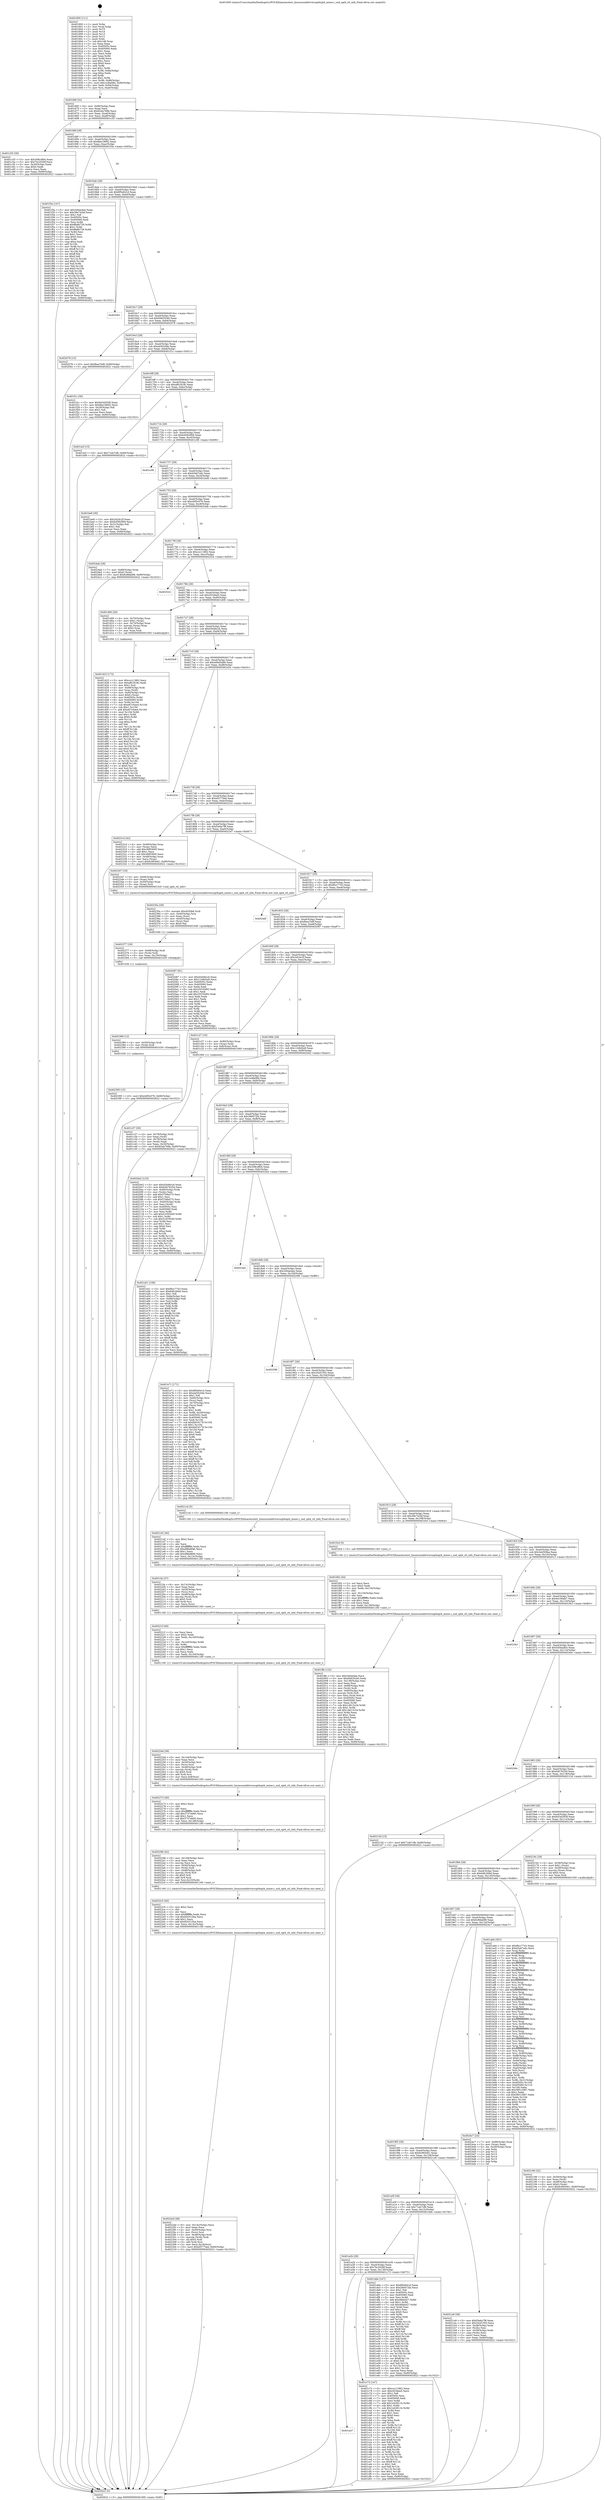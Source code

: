digraph "0x401600" {
  label = "0x401600 (/mnt/c/Users/mathe/Desktop/tcc/POCII/binaries/extr_linuxsounddriversopl4opl4_mixer.c_snd_opl4_ctl_info_Final-ollvm.out::main(0))"
  labelloc = "t"
  node[shape=record]

  Entry [label="",width=0.3,height=0.3,shape=circle,fillcolor=black,style=filled]
  "0x40166f" [label="{
     0x40166f [32]\l
     | [instrs]\l
     &nbsp;&nbsp;0x40166f \<+6\>: mov -0x90(%rbp),%eax\l
     &nbsp;&nbsp;0x401675 \<+2\>: mov %eax,%ecx\l
     &nbsp;&nbsp;0x401677 \<+6\>: sub $0x82da768b,%ecx\l
     &nbsp;&nbsp;0x40167d \<+6\>: mov %eax,-0xa4(%rbp)\l
     &nbsp;&nbsp;0x401683 \<+6\>: mov %ecx,-0xa8(%rbp)\l
     &nbsp;&nbsp;0x401689 \<+6\>: je 0000000000401c55 \<main+0x655\>\l
  }"]
  "0x401c55" [label="{
     0x401c55 [30]\l
     | [instrs]\l
     &nbsp;&nbsp;0x401c55 \<+5\>: mov $0x308c4fb4,%eax\l
     &nbsp;&nbsp;0x401c5a \<+5\>: mov $0x7bc2026f,%ecx\l
     &nbsp;&nbsp;0x401c5f \<+3\>: mov -0x30(%rbp),%edx\l
     &nbsp;&nbsp;0x401c62 \<+3\>: cmp $0x0,%edx\l
     &nbsp;&nbsp;0x401c65 \<+3\>: cmove %ecx,%eax\l
     &nbsp;&nbsp;0x401c68 \<+6\>: mov %eax,-0x90(%rbp)\l
     &nbsp;&nbsp;0x401c6e \<+5\>: jmp 0000000000402622 \<main+0x1022\>\l
  }"]
  "0x40168f" [label="{
     0x40168f [28]\l
     | [instrs]\l
     &nbsp;&nbsp;0x40168f \<+5\>: jmp 0000000000401694 \<main+0x94\>\l
     &nbsp;&nbsp;0x401694 \<+6\>: mov -0xa4(%rbp),%eax\l
     &nbsp;&nbsp;0x40169a \<+5\>: sub $0x8be19692,%eax\l
     &nbsp;&nbsp;0x40169f \<+6\>: mov %eax,-0xac(%rbp)\l
     &nbsp;&nbsp;0x4016a5 \<+6\>: je 0000000000401f3a \<main+0x93a\>\l
  }"]
  Exit [label="",width=0.3,height=0.3,shape=circle,fillcolor=black,style=filled,peripheries=2]
  "0x401f3a" [label="{
     0x401f3a [147]\l
     | [instrs]\l
     &nbsp;&nbsp;0x401f3a \<+5\>: mov $0x340ee4ee,%eax\l
     &nbsp;&nbsp;0x401f3f \<+5\>: mov $0x38e742bf,%ecx\l
     &nbsp;&nbsp;0x401f44 \<+2\>: mov $0x1,%dl\l
     &nbsp;&nbsp;0x401f46 \<+7\>: mov 0x40505c,%esi\l
     &nbsp;&nbsp;0x401f4d \<+7\>: mov 0x405060,%edi\l
     &nbsp;&nbsp;0x401f54 \<+3\>: mov %esi,%r8d\l
     &nbsp;&nbsp;0x401f57 \<+7\>: add $0xffa8b729,%r8d\l
     &nbsp;&nbsp;0x401f5e \<+4\>: sub $0x1,%r8d\l
     &nbsp;&nbsp;0x401f62 \<+7\>: sub $0xffa8b729,%r8d\l
     &nbsp;&nbsp;0x401f69 \<+4\>: imul %r8d,%esi\l
     &nbsp;&nbsp;0x401f6d \<+3\>: and $0x1,%esi\l
     &nbsp;&nbsp;0x401f70 \<+3\>: cmp $0x0,%esi\l
     &nbsp;&nbsp;0x401f73 \<+4\>: sete %r9b\l
     &nbsp;&nbsp;0x401f77 \<+3\>: cmp $0xa,%edi\l
     &nbsp;&nbsp;0x401f7a \<+4\>: setl %r10b\l
     &nbsp;&nbsp;0x401f7e \<+3\>: mov %r9b,%r11b\l
     &nbsp;&nbsp;0x401f81 \<+4\>: xor $0xff,%r11b\l
     &nbsp;&nbsp;0x401f85 \<+3\>: mov %r10b,%bl\l
     &nbsp;&nbsp;0x401f88 \<+3\>: xor $0xff,%bl\l
     &nbsp;&nbsp;0x401f8b \<+3\>: xor $0x0,%dl\l
     &nbsp;&nbsp;0x401f8e \<+3\>: mov %r11b,%r14b\l
     &nbsp;&nbsp;0x401f91 \<+4\>: and $0x0,%r14b\l
     &nbsp;&nbsp;0x401f95 \<+3\>: and %dl,%r9b\l
     &nbsp;&nbsp;0x401f98 \<+3\>: mov %bl,%r15b\l
     &nbsp;&nbsp;0x401f9b \<+4\>: and $0x0,%r15b\l
     &nbsp;&nbsp;0x401f9f \<+3\>: and %dl,%r10b\l
     &nbsp;&nbsp;0x401fa2 \<+3\>: or %r9b,%r14b\l
     &nbsp;&nbsp;0x401fa5 \<+3\>: or %r10b,%r15b\l
     &nbsp;&nbsp;0x401fa8 \<+3\>: xor %r15b,%r14b\l
     &nbsp;&nbsp;0x401fab \<+3\>: or %bl,%r11b\l
     &nbsp;&nbsp;0x401fae \<+4\>: xor $0xff,%r11b\l
     &nbsp;&nbsp;0x401fb2 \<+3\>: or $0x0,%dl\l
     &nbsp;&nbsp;0x401fb5 \<+3\>: and %dl,%r11b\l
     &nbsp;&nbsp;0x401fb8 \<+3\>: or %r11b,%r14b\l
     &nbsp;&nbsp;0x401fbb \<+4\>: test $0x1,%r14b\l
     &nbsp;&nbsp;0x401fbf \<+3\>: cmovne %ecx,%eax\l
     &nbsp;&nbsp;0x401fc2 \<+6\>: mov %eax,-0x90(%rbp)\l
     &nbsp;&nbsp;0x401fc8 \<+5\>: jmp 0000000000402622 \<main+0x1022\>\l
  }"]
  "0x4016ab" [label="{
     0x4016ab [28]\l
     | [instrs]\l
     &nbsp;&nbsp;0x4016ab \<+5\>: jmp 00000000004016b0 \<main+0xb0\>\l
     &nbsp;&nbsp;0x4016b0 \<+6\>: mov -0xa4(%rbp),%eax\l
     &nbsp;&nbsp;0x4016b6 \<+5\>: sub $0x8f5e641d,%eax\l
     &nbsp;&nbsp;0x4016bb \<+6\>: mov %eax,-0xb0(%rbp)\l
     &nbsp;&nbsp;0x4016c1 \<+6\>: je 0000000000402561 \<main+0xf61\>\l
  }"]
  "0x402395" [label="{
     0x402395 [15]\l
     | [instrs]\l
     &nbsp;&nbsp;0x402395 \<+10\>: movl $0xcb95c076,-0x90(%rbp)\l
     &nbsp;&nbsp;0x40239f \<+5\>: jmp 0000000000402622 \<main+0x1022\>\l
  }"]
  "0x402561" [label="{
     0x402561\l
  }", style=dashed]
  "0x4016c7" [label="{
     0x4016c7 [28]\l
     | [instrs]\l
     &nbsp;&nbsp;0x4016c7 \<+5\>: jmp 00000000004016cc \<main+0xcc\>\l
     &nbsp;&nbsp;0x4016cc \<+6\>: mov -0xa4(%rbp),%eax\l
     &nbsp;&nbsp;0x4016d2 \<+5\>: sub $0x94835cb0,%eax\l
     &nbsp;&nbsp;0x4016d7 \<+6\>: mov %eax,-0xb4(%rbp)\l
     &nbsp;&nbsp;0x4016dd \<+6\>: je 0000000000402078 \<main+0xa78\>\l
  }"]
  "0x402389" [label="{
     0x402389 [12]\l
     | [instrs]\l
     &nbsp;&nbsp;0x402389 \<+4\>: mov -0x50(%rbp),%rdi\l
     &nbsp;&nbsp;0x40238d \<+3\>: mov (%rdi),%rdi\l
     &nbsp;&nbsp;0x402390 \<+5\>: call 0000000000401030 \<free@plt\>\l
     | [calls]\l
     &nbsp;&nbsp;0x401030 \{1\} (unknown)\l
  }"]
  "0x402078" [label="{
     0x402078 [15]\l
     | [instrs]\l
     &nbsp;&nbsp;0x402078 \<+10\>: movl $0xfbea7b9f,-0x90(%rbp)\l
     &nbsp;&nbsp;0x402082 \<+5\>: jmp 0000000000402622 \<main+0x1022\>\l
  }"]
  "0x4016e3" [label="{
     0x4016e3 [28]\l
     | [instrs]\l
     &nbsp;&nbsp;0x4016e3 \<+5\>: jmp 00000000004016e8 \<main+0xe8\>\l
     &nbsp;&nbsp;0x4016e8 \<+6\>: mov -0xa4(%rbp),%eax\l
     &nbsp;&nbsp;0x4016ee \<+5\>: sub $0xab50c0de,%eax\l
     &nbsp;&nbsp;0x4016f3 \<+6\>: mov %eax,-0xb8(%rbp)\l
     &nbsp;&nbsp;0x4016f9 \<+6\>: je 0000000000401f1c \<main+0x91c\>\l
  }"]
  "0x402377" [label="{
     0x402377 [18]\l
     | [instrs]\l
     &nbsp;&nbsp;0x402377 \<+4\>: mov -0x68(%rbp),%rdi\l
     &nbsp;&nbsp;0x40237b \<+3\>: mov (%rdi),%rdi\l
     &nbsp;&nbsp;0x40237e \<+6\>: mov %eax,-0x150(%rbp)\l
     &nbsp;&nbsp;0x402384 \<+5\>: call 0000000000401030 \<free@plt\>\l
     | [calls]\l
     &nbsp;&nbsp;0x401030 \{1\} (unknown)\l
  }"]
  "0x401f1c" [label="{
     0x401f1c [30]\l
     | [instrs]\l
     &nbsp;&nbsp;0x401f1c \<+5\>: mov $0x643d2938,%eax\l
     &nbsp;&nbsp;0x401f21 \<+5\>: mov $0x8be19692,%ecx\l
     &nbsp;&nbsp;0x401f26 \<+3\>: mov -0x29(%rbp),%dl\l
     &nbsp;&nbsp;0x401f29 \<+3\>: test $0x1,%dl\l
     &nbsp;&nbsp;0x401f2c \<+3\>: cmovne %ecx,%eax\l
     &nbsp;&nbsp;0x401f2f \<+6\>: mov %eax,-0x90(%rbp)\l
     &nbsp;&nbsp;0x401f35 \<+5\>: jmp 0000000000402622 \<main+0x1022\>\l
  }"]
  "0x4016ff" [label="{
     0x4016ff [28]\l
     | [instrs]\l
     &nbsp;&nbsp;0x4016ff \<+5\>: jmp 0000000000401704 \<main+0x104\>\l
     &nbsp;&nbsp;0x401704 \<+6\>: mov -0xa4(%rbp),%eax\l
     &nbsp;&nbsp;0x40170a \<+5\>: sub $0xaf61818c,%eax\l
     &nbsp;&nbsp;0x40170f \<+6\>: mov %eax,-0xbc(%rbp)\l
     &nbsp;&nbsp;0x401715 \<+6\>: je 0000000000401dcf \<main+0x7cf\>\l
  }"]
  "0x40235a" [label="{
     0x40235a [29]\l
     | [instrs]\l
     &nbsp;&nbsp;0x40235a \<+10\>: movabs $0x4030b6,%rdi\l
     &nbsp;&nbsp;0x402364 \<+4\>: mov -0x40(%rbp),%rsi\l
     &nbsp;&nbsp;0x402368 \<+2\>: mov %eax,(%rsi)\l
     &nbsp;&nbsp;0x40236a \<+4\>: mov -0x40(%rbp),%rsi\l
     &nbsp;&nbsp;0x40236e \<+2\>: mov (%rsi),%esi\l
     &nbsp;&nbsp;0x402370 \<+2\>: mov $0x0,%al\l
     &nbsp;&nbsp;0x402372 \<+5\>: call 0000000000401040 \<printf@plt\>\l
     | [calls]\l
     &nbsp;&nbsp;0x401040 \{1\} (unknown)\l
  }"]
  "0x401dcf" [label="{
     0x401dcf [15]\l
     | [instrs]\l
     &nbsp;&nbsp;0x401dcf \<+10\>: movl $0x71eb7cfb,-0x90(%rbp)\l
     &nbsp;&nbsp;0x401dd9 \<+5\>: jmp 0000000000402622 \<main+0x1022\>\l
  }"]
  "0x40171b" [label="{
     0x40171b [28]\l
     | [instrs]\l
     &nbsp;&nbsp;0x40171b \<+5\>: jmp 0000000000401720 \<main+0x120\>\l
     &nbsp;&nbsp;0x401720 \<+6\>: mov -0xa4(%rbp),%eax\l
     &nbsp;&nbsp;0x401726 \<+5\>: sub $0xb4582909,%eax\l
     &nbsp;&nbsp;0x40172b \<+6\>: mov %eax,-0xc0(%rbp)\l
     &nbsp;&nbsp;0x401731 \<+6\>: je 0000000000401c06 \<main+0x606\>\l
  }"]
  "0x4022ed" [label="{
     0x4022ed [48]\l
     | [instrs]\l
     &nbsp;&nbsp;0x4022ed \<+6\>: mov -0x14c(%rbp),%ecx\l
     &nbsp;&nbsp;0x4022f3 \<+3\>: imul %eax,%ecx\l
     &nbsp;&nbsp;0x4022f6 \<+4\>: mov -0x50(%rbp),%rsi\l
     &nbsp;&nbsp;0x4022fa \<+3\>: mov (%rsi),%rsi\l
     &nbsp;&nbsp;0x4022fd \<+4\>: mov -0x48(%rbp),%rdi\l
     &nbsp;&nbsp;0x402301 \<+3\>: movslq (%rdi),%rdi\l
     &nbsp;&nbsp;0x402304 \<+4\>: shl $0x5,%rdi\l
     &nbsp;&nbsp;0x402308 \<+3\>: add %rdi,%rsi\l
     &nbsp;&nbsp;0x40230b \<+3\>: mov %ecx,0x18(%rsi)\l
     &nbsp;&nbsp;0x40230e \<+10\>: movl $0xef3775ed,-0x90(%rbp)\l
     &nbsp;&nbsp;0x402318 \<+5\>: jmp 0000000000402622 \<main+0x1022\>\l
  }"]
  "0x401c06" [label="{
     0x401c06\l
  }", style=dashed]
  "0x401737" [label="{
     0x401737 [28]\l
     | [instrs]\l
     &nbsp;&nbsp;0x401737 \<+5\>: jmp 000000000040173c \<main+0x13c\>\l
     &nbsp;&nbsp;0x40173c \<+6\>: mov -0xa4(%rbp),%eax\l
     &nbsp;&nbsp;0x401742 \<+5\>: sub $0xb5a67adc,%eax\l
     &nbsp;&nbsp;0x401747 \<+6\>: mov %eax,-0xc4(%rbp)\l
     &nbsp;&nbsp;0x40174d \<+6\>: je 0000000000401be8 \<main+0x5e8\>\l
  }"]
  "0x4022c5" [label="{
     0x4022c5 [40]\l
     | [instrs]\l
     &nbsp;&nbsp;0x4022c5 \<+5\>: mov $0x2,%ecx\l
     &nbsp;&nbsp;0x4022ca \<+1\>: cltd\l
     &nbsp;&nbsp;0x4022cb \<+2\>: idiv %ecx\l
     &nbsp;&nbsp;0x4022cd \<+6\>: imul $0xfffffffe,%edx,%ecx\l
     &nbsp;&nbsp;0x4022d3 \<+6\>: sub $0x820315ba,%ecx\l
     &nbsp;&nbsp;0x4022d9 \<+3\>: add $0x1,%ecx\l
     &nbsp;&nbsp;0x4022dc \<+6\>: add $0x820315ba,%ecx\l
     &nbsp;&nbsp;0x4022e2 \<+6\>: mov %ecx,-0x14c(%rbp)\l
     &nbsp;&nbsp;0x4022e8 \<+5\>: call 0000000000401160 \<next_i\>\l
     | [calls]\l
     &nbsp;&nbsp;0x401160 \{1\} (/mnt/c/Users/mathe/Desktop/tcc/POCII/binaries/extr_linuxsounddriversopl4opl4_mixer.c_snd_opl4_ctl_info_Final-ollvm.out::next_i)\l
  }"]
  "0x401be8" [label="{
     0x401be8 [30]\l
     | [instrs]\l
     &nbsp;&nbsp;0x401be8 \<+5\>: mov $0x2d24c2f,%eax\l
     &nbsp;&nbsp;0x401bed \<+5\>: mov $0xb4582909,%ecx\l
     &nbsp;&nbsp;0x401bf2 \<+3\>: mov -0x31(%rbp),%dl\l
     &nbsp;&nbsp;0x401bf5 \<+3\>: test $0x1,%dl\l
     &nbsp;&nbsp;0x401bf8 \<+3\>: cmovne %ecx,%eax\l
     &nbsp;&nbsp;0x401bfb \<+6\>: mov %eax,-0x90(%rbp)\l
     &nbsp;&nbsp;0x401c01 \<+5\>: jmp 0000000000402622 \<main+0x1022\>\l
  }"]
  "0x401753" [label="{
     0x401753 [28]\l
     | [instrs]\l
     &nbsp;&nbsp;0x401753 \<+5\>: jmp 0000000000401758 \<main+0x158\>\l
     &nbsp;&nbsp;0x401758 \<+6\>: mov -0xa4(%rbp),%eax\l
     &nbsp;&nbsp;0x40175e \<+5\>: sub $0xcb95c076,%eax\l
     &nbsp;&nbsp;0x401763 \<+6\>: mov %eax,-0xc8(%rbp)\l
     &nbsp;&nbsp;0x401769 \<+6\>: je 00000000004024ab \<main+0xeab\>\l
  }"]
  "0x40229b" [label="{
     0x40229b [42]\l
     | [instrs]\l
     &nbsp;&nbsp;0x40229b \<+6\>: mov -0x148(%rbp),%ecx\l
     &nbsp;&nbsp;0x4022a1 \<+3\>: imul %eax,%ecx\l
     &nbsp;&nbsp;0x4022a4 \<+3\>: movslq %ecx,%rsi\l
     &nbsp;&nbsp;0x4022a7 \<+4\>: mov -0x50(%rbp),%rdi\l
     &nbsp;&nbsp;0x4022ab \<+3\>: mov (%rdi),%rdi\l
     &nbsp;&nbsp;0x4022ae \<+4\>: mov -0x48(%rbp),%r9\l
     &nbsp;&nbsp;0x4022b2 \<+3\>: movslq (%r9),%r9\l
     &nbsp;&nbsp;0x4022b5 \<+4\>: shl $0x5,%r9\l
     &nbsp;&nbsp;0x4022b9 \<+3\>: add %r9,%rdi\l
     &nbsp;&nbsp;0x4022bc \<+4\>: mov %rsi,0x10(%rdi)\l
     &nbsp;&nbsp;0x4022c0 \<+5\>: call 0000000000401160 \<next_i\>\l
     | [calls]\l
     &nbsp;&nbsp;0x401160 \{1\} (/mnt/c/Users/mathe/Desktop/tcc/POCII/binaries/extr_linuxsounddriversopl4opl4_mixer.c_snd_opl4_ctl_info_Final-ollvm.out::next_i)\l
  }"]
  "0x4024ab" [label="{
     0x4024ab [28]\l
     | [instrs]\l
     &nbsp;&nbsp;0x4024ab \<+7\>: mov -0x88(%rbp),%rax\l
     &nbsp;&nbsp;0x4024b2 \<+6\>: movl $0x0,(%rax)\l
     &nbsp;&nbsp;0x4024b8 \<+10\>: movl $0x6c88ab98,-0x90(%rbp)\l
     &nbsp;&nbsp;0x4024c2 \<+5\>: jmp 0000000000402622 \<main+0x1022\>\l
  }"]
  "0x40176f" [label="{
     0x40176f [28]\l
     | [instrs]\l
     &nbsp;&nbsp;0x40176f \<+5\>: jmp 0000000000401774 \<main+0x174\>\l
     &nbsp;&nbsp;0x401774 \<+6\>: mov -0xa4(%rbp),%eax\l
     &nbsp;&nbsp;0x40177a \<+5\>: sub $0xccc11862,%eax\l
     &nbsp;&nbsp;0x40177f \<+6\>: mov %eax,-0xcc(%rbp)\l
     &nbsp;&nbsp;0x401785 \<+6\>: je 0000000000402524 \<main+0xf24\>\l
  }"]
  "0x402273" [label="{
     0x402273 [40]\l
     | [instrs]\l
     &nbsp;&nbsp;0x402273 \<+5\>: mov $0x2,%ecx\l
     &nbsp;&nbsp;0x402278 \<+1\>: cltd\l
     &nbsp;&nbsp;0x402279 \<+2\>: idiv %ecx\l
     &nbsp;&nbsp;0x40227b \<+6\>: imul $0xfffffffe,%edx,%ecx\l
     &nbsp;&nbsp;0x402281 \<+6\>: add $0x3737eb85,%ecx\l
     &nbsp;&nbsp;0x402287 \<+3\>: add $0x1,%ecx\l
     &nbsp;&nbsp;0x40228a \<+6\>: sub $0x3737eb85,%ecx\l
     &nbsp;&nbsp;0x402290 \<+6\>: mov %ecx,-0x148(%rbp)\l
     &nbsp;&nbsp;0x402296 \<+5\>: call 0000000000401160 \<next_i\>\l
     | [calls]\l
     &nbsp;&nbsp;0x401160 \{1\} (/mnt/c/Users/mathe/Desktop/tcc/POCII/binaries/extr_linuxsounddriversopl4opl4_mixer.c_snd_opl4_ctl_info_Final-ollvm.out::next_i)\l
  }"]
  "0x402524" [label="{
     0x402524\l
  }", style=dashed]
  "0x40178b" [label="{
     0x40178b [28]\l
     | [instrs]\l
     &nbsp;&nbsp;0x40178b \<+5\>: jmp 0000000000401790 \<main+0x190\>\l
     &nbsp;&nbsp;0x401790 \<+6\>: mov -0xa4(%rbp),%eax\l
     &nbsp;&nbsp;0x401796 \<+5\>: sub $0xcf23dea5,%eax\l
     &nbsp;&nbsp;0x40179b \<+6\>: mov %eax,-0xd0(%rbp)\l
     &nbsp;&nbsp;0x4017a1 \<+6\>: je 0000000000401d06 \<main+0x706\>\l
  }"]
  "0x40224d" [label="{
     0x40224d [38]\l
     | [instrs]\l
     &nbsp;&nbsp;0x40224d \<+6\>: mov -0x144(%rbp),%ecx\l
     &nbsp;&nbsp;0x402253 \<+3\>: imul %eax,%ecx\l
     &nbsp;&nbsp;0x402256 \<+4\>: mov -0x50(%rbp),%rsi\l
     &nbsp;&nbsp;0x40225a \<+3\>: mov (%rsi),%rsi\l
     &nbsp;&nbsp;0x40225d \<+4\>: mov -0x48(%rbp),%rdi\l
     &nbsp;&nbsp;0x402261 \<+3\>: movslq (%rdi),%rdi\l
     &nbsp;&nbsp;0x402264 \<+4\>: shl $0x5,%rdi\l
     &nbsp;&nbsp;0x402268 \<+3\>: add %rdi,%rsi\l
     &nbsp;&nbsp;0x40226b \<+3\>: mov %ecx,0x8(%rsi)\l
     &nbsp;&nbsp;0x40226e \<+5\>: call 0000000000401160 \<next_i\>\l
     | [calls]\l
     &nbsp;&nbsp;0x401160 \{1\} (/mnt/c/Users/mathe/Desktop/tcc/POCII/binaries/extr_linuxsounddriversopl4opl4_mixer.c_snd_opl4_ctl_info_Final-ollvm.out::next_i)\l
  }"]
  "0x401d06" [label="{
     0x401d06 [29]\l
     | [instrs]\l
     &nbsp;&nbsp;0x401d06 \<+4\>: mov -0x70(%rbp),%rax\l
     &nbsp;&nbsp;0x401d0a \<+6\>: movl $0x1,(%rax)\l
     &nbsp;&nbsp;0x401d10 \<+4\>: mov -0x70(%rbp),%rax\l
     &nbsp;&nbsp;0x401d14 \<+3\>: movslq (%rax),%rax\l
     &nbsp;&nbsp;0x401d17 \<+4\>: shl $0x2,%rax\l
     &nbsp;&nbsp;0x401d1b \<+3\>: mov %rax,%rdi\l
     &nbsp;&nbsp;0x401d1e \<+5\>: call 0000000000401050 \<malloc@plt\>\l
     | [calls]\l
     &nbsp;&nbsp;0x401050 \{1\} (unknown)\l
  }"]
  "0x4017a7" [label="{
     0x4017a7 [28]\l
     | [instrs]\l
     &nbsp;&nbsp;0x4017a7 \<+5\>: jmp 00000000004017ac \<main+0x1ac\>\l
     &nbsp;&nbsp;0x4017ac \<+6\>: mov -0xa4(%rbp),%eax\l
     &nbsp;&nbsp;0x4017b2 \<+5\>: sub $0xd3d46ccb,%eax\l
     &nbsp;&nbsp;0x4017b7 \<+6\>: mov %eax,-0xd4(%rbp)\l
     &nbsp;&nbsp;0x4017bd \<+6\>: je 00000000004025e9 \<main+0xfe9\>\l
  }"]
  "0x40221f" [label="{
     0x40221f [46]\l
     | [instrs]\l
     &nbsp;&nbsp;0x40221f \<+2\>: xor %ecx,%ecx\l
     &nbsp;&nbsp;0x402221 \<+5\>: mov $0x2,%edx\l
     &nbsp;&nbsp;0x402226 \<+6\>: mov %edx,-0x140(%rbp)\l
     &nbsp;&nbsp;0x40222c \<+1\>: cltd\l
     &nbsp;&nbsp;0x40222d \<+7\>: mov -0x140(%rbp),%r8d\l
     &nbsp;&nbsp;0x402234 \<+3\>: idiv %r8d\l
     &nbsp;&nbsp;0x402237 \<+6\>: imul $0xfffffffe,%edx,%edx\l
     &nbsp;&nbsp;0x40223d \<+3\>: sub $0x1,%ecx\l
     &nbsp;&nbsp;0x402240 \<+2\>: sub %ecx,%edx\l
     &nbsp;&nbsp;0x402242 \<+6\>: mov %edx,-0x144(%rbp)\l
     &nbsp;&nbsp;0x402248 \<+5\>: call 0000000000401160 \<next_i\>\l
     | [calls]\l
     &nbsp;&nbsp;0x401160 \{1\} (/mnt/c/Users/mathe/Desktop/tcc/POCII/binaries/extr_linuxsounddriversopl4opl4_mixer.c_snd_opl4_ctl_info_Final-ollvm.out::next_i)\l
  }"]
  "0x4025e9" [label="{
     0x4025e9\l
  }", style=dashed]
  "0x4017c3" [label="{
     0x4017c3 [28]\l
     | [instrs]\l
     &nbsp;&nbsp;0x4017c3 \<+5\>: jmp 00000000004017c8 \<main+0x1c8\>\l
     &nbsp;&nbsp;0x4017c8 \<+6\>: mov -0xa4(%rbp),%eax\l
     &nbsp;&nbsp;0x4017ce \<+5\>: sub $0xe66d5a89,%eax\l
     &nbsp;&nbsp;0x4017d3 \<+6\>: mov %eax,-0xd8(%rbp)\l
     &nbsp;&nbsp;0x4017d9 \<+6\>: je 000000000040243c \<main+0xe3c\>\l
  }"]
  "0x4021fa" [label="{
     0x4021fa [37]\l
     | [instrs]\l
     &nbsp;&nbsp;0x4021fa \<+6\>: mov -0x13c(%rbp),%ecx\l
     &nbsp;&nbsp;0x402200 \<+3\>: imul %eax,%ecx\l
     &nbsp;&nbsp;0x402203 \<+4\>: mov -0x50(%rbp),%rsi\l
     &nbsp;&nbsp;0x402207 \<+3\>: mov (%rsi),%rsi\l
     &nbsp;&nbsp;0x40220a \<+4\>: mov -0x48(%rbp),%rdi\l
     &nbsp;&nbsp;0x40220e \<+3\>: movslq (%rdi),%rdi\l
     &nbsp;&nbsp;0x402211 \<+4\>: shl $0x5,%rdi\l
     &nbsp;&nbsp;0x402215 \<+3\>: add %rdi,%rsi\l
     &nbsp;&nbsp;0x402218 \<+2\>: mov %ecx,(%rsi)\l
     &nbsp;&nbsp;0x40221a \<+5\>: call 0000000000401160 \<next_i\>\l
     | [calls]\l
     &nbsp;&nbsp;0x401160 \{1\} (/mnt/c/Users/mathe/Desktop/tcc/POCII/binaries/extr_linuxsounddriversopl4opl4_mixer.c_snd_opl4_ctl_info_Final-ollvm.out::next_i)\l
  }"]
  "0x40243c" [label="{
     0x40243c\l
  }", style=dashed]
  "0x4017df" [label="{
     0x4017df [28]\l
     | [instrs]\l
     &nbsp;&nbsp;0x4017df \<+5\>: jmp 00000000004017e4 \<main+0x1e4\>\l
     &nbsp;&nbsp;0x4017e4 \<+6\>: mov -0xa4(%rbp),%eax\l
     &nbsp;&nbsp;0x4017ea \<+5\>: sub $0xef3775ed,%eax\l
     &nbsp;&nbsp;0x4017ef \<+6\>: mov %eax,-0xdc(%rbp)\l
     &nbsp;&nbsp;0x4017f5 \<+6\>: je 000000000040231d \<main+0xd1d\>\l
  }"]
  "0x4021d2" [label="{
     0x4021d2 [40]\l
     | [instrs]\l
     &nbsp;&nbsp;0x4021d2 \<+5\>: mov $0x2,%ecx\l
     &nbsp;&nbsp;0x4021d7 \<+1\>: cltd\l
     &nbsp;&nbsp;0x4021d8 \<+2\>: idiv %ecx\l
     &nbsp;&nbsp;0x4021da \<+6\>: imul $0xfffffffe,%edx,%ecx\l
     &nbsp;&nbsp;0x4021e0 \<+6\>: sub $0xd88a8f46,%ecx\l
     &nbsp;&nbsp;0x4021e6 \<+3\>: add $0x1,%ecx\l
     &nbsp;&nbsp;0x4021e9 \<+6\>: add $0xd88a8f46,%ecx\l
     &nbsp;&nbsp;0x4021ef \<+6\>: mov %ecx,-0x13c(%rbp)\l
     &nbsp;&nbsp;0x4021f5 \<+5\>: call 0000000000401160 \<next_i\>\l
     | [calls]\l
     &nbsp;&nbsp;0x401160 \{1\} (/mnt/c/Users/mathe/Desktop/tcc/POCII/binaries/extr_linuxsounddriversopl4opl4_mixer.c_snd_opl4_ctl_info_Final-ollvm.out::next_i)\l
  }"]
  "0x40231d" [label="{
     0x40231d [42]\l
     | [instrs]\l
     &nbsp;&nbsp;0x40231d \<+4\>: mov -0x48(%rbp),%rax\l
     &nbsp;&nbsp;0x402321 \<+2\>: mov (%rax),%ecx\l
     &nbsp;&nbsp;0x402323 \<+6\>: add $0x36f03695,%ecx\l
     &nbsp;&nbsp;0x402329 \<+3\>: add $0x1,%ecx\l
     &nbsp;&nbsp;0x40232c \<+6\>: sub $0x36f03695,%ecx\l
     &nbsp;&nbsp;0x402332 \<+4\>: mov -0x48(%rbp),%rax\l
     &nbsp;&nbsp;0x402336 \<+2\>: mov %ecx,(%rax)\l
     &nbsp;&nbsp;0x402338 \<+10\>: movl $0x6c993e61,-0x90(%rbp)\l
     &nbsp;&nbsp;0x402342 \<+5\>: jmp 0000000000402622 \<main+0x1022\>\l
  }"]
  "0x4017fb" [label="{
     0x4017fb [28]\l
     | [instrs]\l
     &nbsp;&nbsp;0x4017fb \<+5\>: jmp 0000000000401800 \<main+0x200\>\l
     &nbsp;&nbsp;0x401800 \<+6\>: mov -0xa4(%rbp),%eax\l
     &nbsp;&nbsp;0x401806 \<+5\>: sub $0xf3e6a7f8,%eax\l
     &nbsp;&nbsp;0x40180b \<+6\>: mov %eax,-0xe0(%rbp)\l
     &nbsp;&nbsp;0x401811 \<+6\>: je 0000000000402347 \<main+0xd47\>\l
  }"]
  "0x402189" [label="{
     0x402189 [32]\l
     | [instrs]\l
     &nbsp;&nbsp;0x402189 \<+4\>: mov -0x50(%rbp),%rdi\l
     &nbsp;&nbsp;0x40218d \<+3\>: mov %rax,(%rdi)\l
     &nbsp;&nbsp;0x402190 \<+4\>: mov -0x48(%rbp),%rax\l
     &nbsp;&nbsp;0x402194 \<+6\>: movl $0x0,(%rax)\l
     &nbsp;&nbsp;0x40219a \<+10\>: movl $0x6c993e61,-0x90(%rbp)\l
     &nbsp;&nbsp;0x4021a4 \<+5\>: jmp 0000000000402622 \<main+0x1022\>\l
  }"]
  "0x402347" [label="{
     0x402347 [19]\l
     | [instrs]\l
     &nbsp;&nbsp;0x402347 \<+4\>: mov -0x68(%rbp),%rax\l
     &nbsp;&nbsp;0x40234b \<+3\>: mov (%rax),%rdi\l
     &nbsp;&nbsp;0x40234e \<+4\>: mov -0x50(%rbp),%rax\l
     &nbsp;&nbsp;0x402352 \<+3\>: mov (%rax),%rsi\l
     &nbsp;&nbsp;0x402355 \<+5\>: call 00000000004015c0 \<snd_opl4_ctl_info\>\l
     | [calls]\l
     &nbsp;&nbsp;0x4015c0 \{1\} (/mnt/c/Users/mathe/Desktop/tcc/POCII/binaries/extr_linuxsounddriversopl4opl4_mixer.c_snd_opl4_ctl_info_Final-ollvm.out::snd_opl4_ctl_info)\l
  }"]
  "0x401817" [label="{
     0x401817 [28]\l
     | [instrs]\l
     &nbsp;&nbsp;0x401817 \<+5\>: jmp 000000000040181c \<main+0x21c\>\l
     &nbsp;&nbsp;0x40181c \<+6\>: mov -0xa4(%rbp),%eax\l
     &nbsp;&nbsp;0x401822 \<+5\>: sub $0xf6cc7743,%eax\l
     &nbsp;&nbsp;0x401827 \<+6\>: mov %eax,-0xe4(%rbp)\l
     &nbsp;&nbsp;0x40182d \<+6\>: je 00000000004024df \<main+0xedf\>\l
  }"]
  "0x401ffe" [label="{
     0x401ffe [122]\l
     | [instrs]\l
     &nbsp;&nbsp;0x401ffe \<+5\>: mov $0x340ee4ee,%ecx\l
     &nbsp;&nbsp;0x402003 \<+5\>: mov $0x94835cb0,%edx\l
     &nbsp;&nbsp;0x402008 \<+6\>: mov -0x138(%rbp),%esi\l
     &nbsp;&nbsp;0x40200e \<+3\>: imul %eax,%esi\l
     &nbsp;&nbsp;0x402011 \<+4\>: mov -0x68(%rbp),%rdi\l
     &nbsp;&nbsp;0x402015 \<+3\>: mov (%rdi),%rdi\l
     &nbsp;&nbsp;0x402018 \<+4\>: mov -0x60(%rbp),%r8\l
     &nbsp;&nbsp;0x40201c \<+3\>: movslq (%r8),%r8\l
     &nbsp;&nbsp;0x40201f \<+4\>: mov %esi,(%rdi,%r8,4)\l
     &nbsp;&nbsp;0x402023 \<+7\>: mov 0x40505c,%eax\l
     &nbsp;&nbsp;0x40202a \<+7\>: mov 0x405060,%esi\l
     &nbsp;&nbsp;0x402031 \<+3\>: mov %eax,%r9d\l
     &nbsp;&nbsp;0x402034 \<+7\>: sub $0x14613c34,%r9d\l
     &nbsp;&nbsp;0x40203b \<+4\>: sub $0x1,%r9d\l
     &nbsp;&nbsp;0x40203f \<+7\>: add $0x14613c34,%r9d\l
     &nbsp;&nbsp;0x402046 \<+4\>: imul %r9d,%eax\l
     &nbsp;&nbsp;0x40204a \<+3\>: and $0x1,%eax\l
     &nbsp;&nbsp;0x40204d \<+3\>: cmp $0x0,%eax\l
     &nbsp;&nbsp;0x402050 \<+4\>: sete %r10b\l
     &nbsp;&nbsp;0x402054 \<+3\>: cmp $0xa,%esi\l
     &nbsp;&nbsp;0x402057 \<+4\>: setl %r11b\l
     &nbsp;&nbsp;0x40205b \<+3\>: mov %r10b,%bl\l
     &nbsp;&nbsp;0x40205e \<+3\>: and %r11b,%bl\l
     &nbsp;&nbsp;0x402061 \<+3\>: xor %r11b,%r10b\l
     &nbsp;&nbsp;0x402064 \<+3\>: or %r10b,%bl\l
     &nbsp;&nbsp;0x402067 \<+3\>: test $0x1,%bl\l
     &nbsp;&nbsp;0x40206a \<+3\>: cmovne %edx,%ecx\l
     &nbsp;&nbsp;0x40206d \<+6\>: mov %ecx,-0x90(%rbp)\l
     &nbsp;&nbsp;0x402073 \<+5\>: jmp 0000000000402622 \<main+0x1022\>\l
  }"]
  "0x4024df" [label="{
     0x4024df\l
  }", style=dashed]
  "0x401833" [label="{
     0x401833 [28]\l
     | [instrs]\l
     &nbsp;&nbsp;0x401833 \<+5\>: jmp 0000000000401838 \<main+0x238\>\l
     &nbsp;&nbsp;0x401838 \<+6\>: mov -0xa4(%rbp),%eax\l
     &nbsp;&nbsp;0x40183e \<+5\>: sub $0xfbea7b9f,%eax\l
     &nbsp;&nbsp;0x401843 \<+6\>: mov %eax,-0xe8(%rbp)\l
     &nbsp;&nbsp;0x401849 \<+6\>: je 0000000000402087 \<main+0xa87\>\l
  }"]
  "0x401fd2" [label="{
     0x401fd2 [44]\l
     | [instrs]\l
     &nbsp;&nbsp;0x401fd2 \<+2\>: xor %ecx,%ecx\l
     &nbsp;&nbsp;0x401fd4 \<+5\>: mov $0x2,%edx\l
     &nbsp;&nbsp;0x401fd9 \<+6\>: mov %edx,-0x134(%rbp)\l
     &nbsp;&nbsp;0x401fdf \<+1\>: cltd\l
     &nbsp;&nbsp;0x401fe0 \<+6\>: mov -0x134(%rbp),%esi\l
     &nbsp;&nbsp;0x401fe6 \<+2\>: idiv %esi\l
     &nbsp;&nbsp;0x401fe8 \<+6\>: imul $0xfffffffe,%edx,%edx\l
     &nbsp;&nbsp;0x401fee \<+3\>: sub $0x1,%ecx\l
     &nbsp;&nbsp;0x401ff1 \<+2\>: sub %ecx,%edx\l
     &nbsp;&nbsp;0x401ff3 \<+6\>: mov %edx,-0x138(%rbp)\l
     &nbsp;&nbsp;0x401ff9 \<+5\>: call 0000000000401160 \<next_i\>\l
     | [calls]\l
     &nbsp;&nbsp;0x401160 \{1\} (/mnt/c/Users/mathe/Desktop/tcc/POCII/binaries/extr_linuxsounddriversopl4opl4_mixer.c_snd_opl4_ctl_info_Final-ollvm.out::next_i)\l
  }"]
  "0x402087" [label="{
     0x402087 [91]\l
     | [instrs]\l
     &nbsp;&nbsp;0x402087 \<+5\>: mov $0xd3d46ccb,%eax\l
     &nbsp;&nbsp;0x40208c \<+5\>: mov $0x11b8d2a9,%ecx\l
     &nbsp;&nbsp;0x402091 \<+7\>: mov 0x40505c,%edx\l
     &nbsp;&nbsp;0x402098 \<+7\>: mov 0x405060,%esi\l
     &nbsp;&nbsp;0x40209f \<+2\>: mov %edx,%edi\l
     &nbsp;&nbsp;0x4020a1 \<+6\>: sub $0x25535d92,%edi\l
     &nbsp;&nbsp;0x4020a7 \<+3\>: sub $0x1,%edi\l
     &nbsp;&nbsp;0x4020aa \<+6\>: add $0x25535d92,%edi\l
     &nbsp;&nbsp;0x4020b0 \<+3\>: imul %edi,%edx\l
     &nbsp;&nbsp;0x4020b3 \<+3\>: and $0x1,%edx\l
     &nbsp;&nbsp;0x4020b6 \<+3\>: cmp $0x0,%edx\l
     &nbsp;&nbsp;0x4020b9 \<+4\>: sete %r8b\l
     &nbsp;&nbsp;0x4020bd \<+3\>: cmp $0xa,%esi\l
     &nbsp;&nbsp;0x4020c0 \<+4\>: setl %r9b\l
     &nbsp;&nbsp;0x4020c4 \<+3\>: mov %r8b,%r10b\l
     &nbsp;&nbsp;0x4020c7 \<+3\>: and %r9b,%r10b\l
     &nbsp;&nbsp;0x4020ca \<+3\>: xor %r9b,%r8b\l
     &nbsp;&nbsp;0x4020cd \<+3\>: or %r8b,%r10b\l
     &nbsp;&nbsp;0x4020d0 \<+4\>: test $0x1,%r10b\l
     &nbsp;&nbsp;0x4020d4 \<+3\>: cmovne %ecx,%eax\l
     &nbsp;&nbsp;0x4020d7 \<+6\>: mov %eax,-0x90(%rbp)\l
     &nbsp;&nbsp;0x4020dd \<+5\>: jmp 0000000000402622 \<main+0x1022\>\l
  }"]
  "0x40184f" [label="{
     0x40184f [28]\l
     | [instrs]\l
     &nbsp;&nbsp;0x40184f \<+5\>: jmp 0000000000401854 \<main+0x254\>\l
     &nbsp;&nbsp;0x401854 \<+6\>: mov -0xa4(%rbp),%eax\l
     &nbsp;&nbsp;0x40185a \<+5\>: sub $0x2d24c2f,%eax\l
     &nbsp;&nbsp;0x40185f \<+6\>: mov %eax,-0xec(%rbp)\l
     &nbsp;&nbsp;0x401865 \<+6\>: je 0000000000401c27 \<main+0x627\>\l
  }"]
  "0x401d23" [label="{
     0x401d23 [172]\l
     | [instrs]\l
     &nbsp;&nbsp;0x401d23 \<+5\>: mov $0xccc11862,%ecx\l
     &nbsp;&nbsp;0x401d28 \<+5\>: mov $0xaf61818c,%edx\l
     &nbsp;&nbsp;0x401d2d \<+3\>: mov $0x1,%sil\l
     &nbsp;&nbsp;0x401d30 \<+4\>: mov -0x68(%rbp),%rdi\l
     &nbsp;&nbsp;0x401d34 \<+3\>: mov %rax,(%rdi)\l
     &nbsp;&nbsp;0x401d37 \<+4\>: mov -0x60(%rbp),%rax\l
     &nbsp;&nbsp;0x401d3b \<+6\>: movl $0x0,(%rax)\l
     &nbsp;&nbsp;0x401d41 \<+8\>: mov 0x40505c,%r8d\l
     &nbsp;&nbsp;0x401d49 \<+8\>: mov 0x405060,%r9d\l
     &nbsp;&nbsp;0x401d51 \<+3\>: mov %r8d,%r10d\l
     &nbsp;&nbsp;0x401d54 \<+7\>: sub $0xe67c0ae4,%r10d\l
     &nbsp;&nbsp;0x401d5b \<+4\>: sub $0x1,%r10d\l
     &nbsp;&nbsp;0x401d5f \<+7\>: add $0xe67c0ae4,%r10d\l
     &nbsp;&nbsp;0x401d66 \<+4\>: imul %r10d,%r8d\l
     &nbsp;&nbsp;0x401d6a \<+4\>: and $0x1,%r8d\l
     &nbsp;&nbsp;0x401d6e \<+4\>: cmp $0x0,%r8d\l
     &nbsp;&nbsp;0x401d72 \<+4\>: sete %r11b\l
     &nbsp;&nbsp;0x401d76 \<+4\>: cmp $0xa,%r9d\l
     &nbsp;&nbsp;0x401d7a \<+3\>: setl %bl\l
     &nbsp;&nbsp;0x401d7d \<+3\>: mov %r11b,%r14b\l
     &nbsp;&nbsp;0x401d80 \<+4\>: xor $0xff,%r14b\l
     &nbsp;&nbsp;0x401d84 \<+3\>: mov %bl,%r15b\l
     &nbsp;&nbsp;0x401d87 \<+4\>: xor $0xff,%r15b\l
     &nbsp;&nbsp;0x401d8b \<+4\>: xor $0x0,%sil\l
     &nbsp;&nbsp;0x401d8f \<+3\>: mov %r14b,%r12b\l
     &nbsp;&nbsp;0x401d92 \<+4\>: and $0x0,%r12b\l
     &nbsp;&nbsp;0x401d96 \<+3\>: and %sil,%r11b\l
     &nbsp;&nbsp;0x401d99 \<+3\>: mov %r15b,%r13b\l
     &nbsp;&nbsp;0x401d9c \<+4\>: and $0x0,%r13b\l
     &nbsp;&nbsp;0x401da0 \<+3\>: and %sil,%bl\l
     &nbsp;&nbsp;0x401da3 \<+3\>: or %r11b,%r12b\l
     &nbsp;&nbsp;0x401da6 \<+3\>: or %bl,%r13b\l
     &nbsp;&nbsp;0x401da9 \<+3\>: xor %r13b,%r12b\l
     &nbsp;&nbsp;0x401dac \<+3\>: or %r15b,%r14b\l
     &nbsp;&nbsp;0x401daf \<+4\>: xor $0xff,%r14b\l
     &nbsp;&nbsp;0x401db3 \<+4\>: or $0x0,%sil\l
     &nbsp;&nbsp;0x401db7 \<+3\>: and %sil,%r14b\l
     &nbsp;&nbsp;0x401dba \<+3\>: or %r14b,%r12b\l
     &nbsp;&nbsp;0x401dbd \<+4\>: test $0x1,%r12b\l
     &nbsp;&nbsp;0x401dc1 \<+3\>: cmovne %edx,%ecx\l
     &nbsp;&nbsp;0x401dc4 \<+6\>: mov %ecx,-0x90(%rbp)\l
     &nbsp;&nbsp;0x401dca \<+5\>: jmp 0000000000402622 \<main+0x1022\>\l
  }"]
  "0x401c27" [label="{
     0x401c27 [16]\l
     | [instrs]\l
     &nbsp;&nbsp;0x401c27 \<+4\>: mov -0x80(%rbp),%rax\l
     &nbsp;&nbsp;0x401c2b \<+3\>: mov (%rax),%rax\l
     &nbsp;&nbsp;0x401c2e \<+4\>: mov 0x8(%rax),%rdi\l
     &nbsp;&nbsp;0x401c32 \<+5\>: call 0000000000401060 \<atoi@plt\>\l
     | [calls]\l
     &nbsp;&nbsp;0x401060 \{1\} (unknown)\l
  }"]
  "0x40186b" [label="{
     0x40186b [28]\l
     | [instrs]\l
     &nbsp;&nbsp;0x40186b \<+5\>: jmp 0000000000401870 \<main+0x270\>\l
     &nbsp;&nbsp;0x401870 \<+6\>: mov -0xa4(%rbp),%eax\l
     &nbsp;&nbsp;0x401876 \<+5\>: sub $0x11b8d2a9,%eax\l
     &nbsp;&nbsp;0x40187b \<+6\>: mov %eax,-0xf0(%rbp)\l
     &nbsp;&nbsp;0x401881 \<+6\>: je 00000000004020e2 \<main+0xae2\>\l
  }"]
  "0x401a47" [label="{
     0x401a47\l
  }", style=dashed]
  "0x4020e2" [label="{
     0x4020e2 [123]\l
     | [instrs]\l
     &nbsp;&nbsp;0x4020e2 \<+5\>: mov $0xd3d46ccb,%eax\l
     &nbsp;&nbsp;0x4020e7 \<+5\>: mov $0x6407625d,%ecx\l
     &nbsp;&nbsp;0x4020ec \<+4\>: mov -0x60(%rbp),%rdx\l
     &nbsp;&nbsp;0x4020f0 \<+2\>: mov (%rdx),%esi\l
     &nbsp;&nbsp;0x4020f2 \<+6\>: add $0x57b8a575,%esi\l
     &nbsp;&nbsp;0x4020f8 \<+3\>: add $0x1,%esi\l
     &nbsp;&nbsp;0x4020fb \<+6\>: sub $0x57b8a575,%esi\l
     &nbsp;&nbsp;0x402101 \<+4\>: mov -0x60(%rbp),%rdx\l
     &nbsp;&nbsp;0x402105 \<+2\>: mov %esi,(%rdx)\l
     &nbsp;&nbsp;0x402107 \<+7\>: mov 0x40505c,%esi\l
     &nbsp;&nbsp;0x40210e \<+7\>: mov 0x405060,%edi\l
     &nbsp;&nbsp;0x402115 \<+3\>: mov %esi,%r8d\l
     &nbsp;&nbsp;0x402118 \<+7\>: add $0x51655049,%r8d\l
     &nbsp;&nbsp;0x40211f \<+4\>: sub $0x1,%r8d\l
     &nbsp;&nbsp;0x402123 \<+7\>: sub $0x51655049,%r8d\l
     &nbsp;&nbsp;0x40212a \<+4\>: imul %r8d,%esi\l
     &nbsp;&nbsp;0x40212e \<+3\>: and $0x1,%esi\l
     &nbsp;&nbsp;0x402131 \<+3\>: cmp $0x0,%esi\l
     &nbsp;&nbsp;0x402134 \<+4\>: sete %r9b\l
     &nbsp;&nbsp;0x402138 \<+3\>: cmp $0xa,%edi\l
     &nbsp;&nbsp;0x40213b \<+4\>: setl %r10b\l
     &nbsp;&nbsp;0x40213f \<+3\>: mov %r9b,%r11b\l
     &nbsp;&nbsp;0x402142 \<+3\>: and %r10b,%r11b\l
     &nbsp;&nbsp;0x402145 \<+3\>: xor %r10b,%r9b\l
     &nbsp;&nbsp;0x402148 \<+3\>: or %r9b,%r11b\l
     &nbsp;&nbsp;0x40214b \<+4\>: test $0x1,%r11b\l
     &nbsp;&nbsp;0x40214f \<+3\>: cmovne %ecx,%eax\l
     &nbsp;&nbsp;0x402152 \<+6\>: mov %eax,-0x90(%rbp)\l
     &nbsp;&nbsp;0x402158 \<+5\>: jmp 0000000000402622 \<main+0x1022\>\l
  }"]
  "0x401887" [label="{
     0x401887 [28]\l
     | [instrs]\l
     &nbsp;&nbsp;0x401887 \<+5\>: jmp 000000000040188c \<main+0x28c\>\l
     &nbsp;&nbsp;0x40188c \<+6\>: mov -0xa4(%rbp),%eax\l
     &nbsp;&nbsp;0x401892 \<+5\>: sub $0x1e4fa08d,%eax\l
     &nbsp;&nbsp;0x401897 \<+6\>: mov %eax,-0xf4(%rbp)\l
     &nbsp;&nbsp;0x40189d \<+6\>: je 0000000000401a51 \<main+0x451\>\l
  }"]
  "0x401c73" [label="{
     0x401c73 [147]\l
     | [instrs]\l
     &nbsp;&nbsp;0x401c73 \<+5\>: mov $0xccc11862,%eax\l
     &nbsp;&nbsp;0x401c78 \<+5\>: mov $0xcf23dea5,%ecx\l
     &nbsp;&nbsp;0x401c7d \<+2\>: mov $0x1,%dl\l
     &nbsp;&nbsp;0x401c7f \<+7\>: mov 0x40505c,%esi\l
     &nbsp;&nbsp;0x401c86 \<+7\>: mov 0x405060,%edi\l
     &nbsp;&nbsp;0x401c8d \<+3\>: mov %esi,%r8d\l
     &nbsp;&nbsp;0x401c90 \<+7\>: add $0x1e43811b,%r8d\l
     &nbsp;&nbsp;0x401c97 \<+4\>: sub $0x1,%r8d\l
     &nbsp;&nbsp;0x401c9b \<+7\>: sub $0x1e43811b,%r8d\l
     &nbsp;&nbsp;0x401ca2 \<+4\>: imul %r8d,%esi\l
     &nbsp;&nbsp;0x401ca6 \<+3\>: and $0x1,%esi\l
     &nbsp;&nbsp;0x401ca9 \<+3\>: cmp $0x0,%esi\l
     &nbsp;&nbsp;0x401cac \<+4\>: sete %r9b\l
     &nbsp;&nbsp;0x401cb0 \<+3\>: cmp $0xa,%edi\l
     &nbsp;&nbsp;0x401cb3 \<+4\>: setl %r10b\l
     &nbsp;&nbsp;0x401cb7 \<+3\>: mov %r9b,%r11b\l
     &nbsp;&nbsp;0x401cba \<+4\>: xor $0xff,%r11b\l
     &nbsp;&nbsp;0x401cbe \<+3\>: mov %r10b,%bl\l
     &nbsp;&nbsp;0x401cc1 \<+3\>: xor $0xff,%bl\l
     &nbsp;&nbsp;0x401cc4 \<+3\>: xor $0x1,%dl\l
     &nbsp;&nbsp;0x401cc7 \<+3\>: mov %r11b,%r14b\l
     &nbsp;&nbsp;0x401cca \<+4\>: and $0xff,%r14b\l
     &nbsp;&nbsp;0x401cce \<+3\>: and %dl,%r9b\l
     &nbsp;&nbsp;0x401cd1 \<+3\>: mov %bl,%r15b\l
     &nbsp;&nbsp;0x401cd4 \<+4\>: and $0xff,%r15b\l
     &nbsp;&nbsp;0x401cd8 \<+3\>: and %dl,%r10b\l
     &nbsp;&nbsp;0x401cdb \<+3\>: or %r9b,%r14b\l
     &nbsp;&nbsp;0x401cde \<+3\>: or %r10b,%r15b\l
     &nbsp;&nbsp;0x401ce1 \<+3\>: xor %r15b,%r14b\l
     &nbsp;&nbsp;0x401ce4 \<+3\>: or %bl,%r11b\l
     &nbsp;&nbsp;0x401ce7 \<+4\>: xor $0xff,%r11b\l
     &nbsp;&nbsp;0x401ceb \<+3\>: or $0x1,%dl\l
     &nbsp;&nbsp;0x401cee \<+3\>: and %dl,%r11b\l
     &nbsp;&nbsp;0x401cf1 \<+3\>: or %r11b,%r14b\l
     &nbsp;&nbsp;0x401cf4 \<+4\>: test $0x1,%r14b\l
     &nbsp;&nbsp;0x401cf8 \<+3\>: cmovne %ecx,%eax\l
     &nbsp;&nbsp;0x401cfb \<+6\>: mov %eax,-0x90(%rbp)\l
     &nbsp;&nbsp;0x401d01 \<+5\>: jmp 0000000000402622 \<main+0x1022\>\l
  }"]
  "0x401a51" [label="{
     0x401a51 [106]\l
     | [instrs]\l
     &nbsp;&nbsp;0x401a51 \<+5\>: mov $0xf6cc7743,%eax\l
     &nbsp;&nbsp;0x401a56 \<+5\>: mov $0x64fc284d,%ecx\l
     &nbsp;&nbsp;0x401a5b \<+2\>: mov $0x1,%dl\l
     &nbsp;&nbsp;0x401a5d \<+7\>: mov -0x8a(%rbp),%sil\l
     &nbsp;&nbsp;0x401a64 \<+7\>: mov -0x89(%rbp),%dil\l
     &nbsp;&nbsp;0x401a6b \<+3\>: mov %sil,%r8b\l
     &nbsp;&nbsp;0x401a6e \<+4\>: xor $0xff,%r8b\l
     &nbsp;&nbsp;0x401a72 \<+3\>: mov %dil,%r9b\l
     &nbsp;&nbsp;0x401a75 \<+4\>: xor $0xff,%r9b\l
     &nbsp;&nbsp;0x401a79 \<+3\>: xor $0x1,%dl\l
     &nbsp;&nbsp;0x401a7c \<+3\>: mov %r8b,%r10b\l
     &nbsp;&nbsp;0x401a7f \<+4\>: and $0xff,%r10b\l
     &nbsp;&nbsp;0x401a83 \<+3\>: and %dl,%sil\l
     &nbsp;&nbsp;0x401a86 \<+3\>: mov %r9b,%r11b\l
     &nbsp;&nbsp;0x401a89 \<+4\>: and $0xff,%r11b\l
     &nbsp;&nbsp;0x401a8d \<+3\>: and %dl,%dil\l
     &nbsp;&nbsp;0x401a90 \<+3\>: or %sil,%r10b\l
     &nbsp;&nbsp;0x401a93 \<+3\>: or %dil,%r11b\l
     &nbsp;&nbsp;0x401a96 \<+3\>: xor %r11b,%r10b\l
     &nbsp;&nbsp;0x401a99 \<+3\>: or %r9b,%r8b\l
     &nbsp;&nbsp;0x401a9c \<+4\>: xor $0xff,%r8b\l
     &nbsp;&nbsp;0x401aa0 \<+3\>: or $0x1,%dl\l
     &nbsp;&nbsp;0x401aa3 \<+3\>: and %dl,%r8b\l
     &nbsp;&nbsp;0x401aa6 \<+3\>: or %r8b,%r10b\l
     &nbsp;&nbsp;0x401aa9 \<+4\>: test $0x1,%r10b\l
     &nbsp;&nbsp;0x401aad \<+3\>: cmovne %ecx,%eax\l
     &nbsp;&nbsp;0x401ab0 \<+6\>: mov %eax,-0x90(%rbp)\l
     &nbsp;&nbsp;0x401ab6 \<+5\>: jmp 0000000000402622 \<main+0x1022\>\l
  }"]
  "0x4018a3" [label="{
     0x4018a3 [28]\l
     | [instrs]\l
     &nbsp;&nbsp;0x4018a3 \<+5\>: jmp 00000000004018a8 \<main+0x2a8\>\l
     &nbsp;&nbsp;0x4018a8 \<+6\>: mov -0xa4(%rbp),%eax\l
     &nbsp;&nbsp;0x4018ae \<+5\>: sub $0x26b972fa,%eax\l
     &nbsp;&nbsp;0x4018b3 \<+6\>: mov %eax,-0xf8(%rbp)\l
     &nbsp;&nbsp;0x4018b9 \<+6\>: je 0000000000401e71 \<main+0x871\>\l
  }"]
  "0x402622" [label="{
     0x402622 [5]\l
     | [instrs]\l
     &nbsp;&nbsp;0x402622 \<+5\>: jmp 000000000040166f \<main+0x6f\>\l
  }"]
  "0x401600" [label="{
     0x401600 [111]\l
     | [instrs]\l
     &nbsp;&nbsp;0x401600 \<+1\>: push %rbp\l
     &nbsp;&nbsp;0x401601 \<+3\>: mov %rsp,%rbp\l
     &nbsp;&nbsp;0x401604 \<+2\>: push %r15\l
     &nbsp;&nbsp;0x401606 \<+2\>: push %r14\l
     &nbsp;&nbsp;0x401608 \<+2\>: push %r13\l
     &nbsp;&nbsp;0x40160a \<+2\>: push %r12\l
     &nbsp;&nbsp;0x40160c \<+1\>: push %rbx\l
     &nbsp;&nbsp;0x40160d \<+7\>: sub $0x148,%rsp\l
     &nbsp;&nbsp;0x401614 \<+2\>: xor %eax,%eax\l
     &nbsp;&nbsp;0x401616 \<+7\>: mov 0x40505c,%ecx\l
     &nbsp;&nbsp;0x40161d \<+7\>: mov 0x405060,%edx\l
     &nbsp;&nbsp;0x401624 \<+3\>: sub $0x1,%eax\l
     &nbsp;&nbsp;0x401627 \<+3\>: mov %ecx,%r8d\l
     &nbsp;&nbsp;0x40162a \<+3\>: add %eax,%r8d\l
     &nbsp;&nbsp;0x40162d \<+4\>: imul %r8d,%ecx\l
     &nbsp;&nbsp;0x401631 \<+3\>: and $0x1,%ecx\l
     &nbsp;&nbsp;0x401634 \<+3\>: cmp $0x0,%ecx\l
     &nbsp;&nbsp;0x401637 \<+4\>: sete %r9b\l
     &nbsp;&nbsp;0x40163b \<+4\>: and $0x1,%r9b\l
     &nbsp;&nbsp;0x40163f \<+7\>: mov %r9b,-0x8a(%rbp)\l
     &nbsp;&nbsp;0x401646 \<+3\>: cmp $0xa,%edx\l
     &nbsp;&nbsp;0x401649 \<+4\>: setl %r9b\l
     &nbsp;&nbsp;0x40164d \<+4\>: and $0x1,%r9b\l
     &nbsp;&nbsp;0x401651 \<+7\>: mov %r9b,-0x89(%rbp)\l
     &nbsp;&nbsp;0x401658 \<+10\>: movl $0x1e4fa08d,-0x90(%rbp)\l
     &nbsp;&nbsp;0x401662 \<+6\>: mov %edi,-0x94(%rbp)\l
     &nbsp;&nbsp;0x401668 \<+7\>: mov %rsi,-0xa0(%rbp)\l
  }"]
  "0x401a2b" [label="{
     0x401a2b [28]\l
     | [instrs]\l
     &nbsp;&nbsp;0x401a2b \<+5\>: jmp 0000000000401a30 \<main+0x430\>\l
     &nbsp;&nbsp;0x401a30 \<+6\>: mov -0xa4(%rbp),%eax\l
     &nbsp;&nbsp;0x401a36 \<+5\>: sub $0x7bc2026f,%eax\l
     &nbsp;&nbsp;0x401a3b \<+6\>: mov %eax,-0x130(%rbp)\l
     &nbsp;&nbsp;0x401a41 \<+6\>: je 0000000000401c73 \<main+0x673\>\l
  }"]
  "0x401e71" [label="{
     0x401e71 [171]\l
     | [instrs]\l
     &nbsp;&nbsp;0x401e71 \<+5\>: mov $0x8f5e641d,%eax\l
     &nbsp;&nbsp;0x401e76 \<+5\>: mov $0xab50c0de,%ecx\l
     &nbsp;&nbsp;0x401e7b \<+2\>: mov $0x1,%dl\l
     &nbsp;&nbsp;0x401e7d \<+4\>: mov -0x60(%rbp),%rsi\l
     &nbsp;&nbsp;0x401e81 \<+2\>: mov (%rsi),%edi\l
     &nbsp;&nbsp;0x401e83 \<+4\>: mov -0x70(%rbp),%rsi\l
     &nbsp;&nbsp;0x401e87 \<+2\>: cmp (%rsi),%edi\l
     &nbsp;&nbsp;0x401e89 \<+4\>: setl %r8b\l
     &nbsp;&nbsp;0x401e8d \<+4\>: and $0x1,%r8b\l
     &nbsp;&nbsp;0x401e91 \<+4\>: mov %r8b,-0x29(%rbp)\l
     &nbsp;&nbsp;0x401e95 \<+7\>: mov 0x40505c,%edi\l
     &nbsp;&nbsp;0x401e9c \<+8\>: mov 0x405060,%r9d\l
     &nbsp;&nbsp;0x401ea4 \<+3\>: mov %edi,%r10d\l
     &nbsp;&nbsp;0x401ea7 \<+7\>: sub $0xbbf16178,%r10d\l
     &nbsp;&nbsp;0x401eae \<+4\>: sub $0x1,%r10d\l
     &nbsp;&nbsp;0x401eb2 \<+7\>: add $0xbbf16178,%r10d\l
     &nbsp;&nbsp;0x401eb9 \<+4\>: imul %r10d,%edi\l
     &nbsp;&nbsp;0x401ebd \<+3\>: and $0x1,%edi\l
     &nbsp;&nbsp;0x401ec0 \<+3\>: cmp $0x0,%edi\l
     &nbsp;&nbsp;0x401ec3 \<+4\>: sete %r8b\l
     &nbsp;&nbsp;0x401ec7 \<+4\>: cmp $0xa,%r9d\l
     &nbsp;&nbsp;0x401ecb \<+4\>: setl %r11b\l
     &nbsp;&nbsp;0x401ecf \<+3\>: mov %r8b,%bl\l
     &nbsp;&nbsp;0x401ed2 \<+3\>: xor $0xff,%bl\l
     &nbsp;&nbsp;0x401ed5 \<+3\>: mov %r11b,%r14b\l
     &nbsp;&nbsp;0x401ed8 \<+4\>: xor $0xff,%r14b\l
     &nbsp;&nbsp;0x401edc \<+3\>: xor $0x1,%dl\l
     &nbsp;&nbsp;0x401edf \<+3\>: mov %bl,%r15b\l
     &nbsp;&nbsp;0x401ee2 \<+4\>: and $0xff,%r15b\l
     &nbsp;&nbsp;0x401ee6 \<+3\>: and %dl,%r8b\l
     &nbsp;&nbsp;0x401ee9 \<+3\>: mov %r14b,%r12b\l
     &nbsp;&nbsp;0x401eec \<+4\>: and $0xff,%r12b\l
     &nbsp;&nbsp;0x401ef0 \<+3\>: and %dl,%r11b\l
     &nbsp;&nbsp;0x401ef3 \<+3\>: or %r8b,%r15b\l
     &nbsp;&nbsp;0x401ef6 \<+3\>: or %r11b,%r12b\l
     &nbsp;&nbsp;0x401ef9 \<+3\>: xor %r12b,%r15b\l
     &nbsp;&nbsp;0x401efc \<+3\>: or %r14b,%bl\l
     &nbsp;&nbsp;0x401eff \<+3\>: xor $0xff,%bl\l
     &nbsp;&nbsp;0x401f02 \<+3\>: or $0x1,%dl\l
     &nbsp;&nbsp;0x401f05 \<+2\>: and %dl,%bl\l
     &nbsp;&nbsp;0x401f07 \<+3\>: or %bl,%r15b\l
     &nbsp;&nbsp;0x401f0a \<+4\>: test $0x1,%r15b\l
     &nbsp;&nbsp;0x401f0e \<+3\>: cmovne %ecx,%eax\l
     &nbsp;&nbsp;0x401f11 \<+6\>: mov %eax,-0x90(%rbp)\l
     &nbsp;&nbsp;0x401f17 \<+5\>: jmp 0000000000402622 \<main+0x1022\>\l
  }"]
  "0x4018bf" [label="{
     0x4018bf [28]\l
     | [instrs]\l
     &nbsp;&nbsp;0x4018bf \<+5\>: jmp 00000000004018c4 \<main+0x2c4\>\l
     &nbsp;&nbsp;0x4018c4 \<+6\>: mov -0xa4(%rbp),%eax\l
     &nbsp;&nbsp;0x4018ca \<+5\>: sub $0x308c4fb4,%eax\l
     &nbsp;&nbsp;0x4018cf \<+6\>: mov %eax,-0xfc(%rbp)\l
     &nbsp;&nbsp;0x4018d5 \<+6\>: je 00000000004023a4 \<main+0xda4\>\l
  }"]
  "0x401dde" [label="{
     0x401dde [147]\l
     | [instrs]\l
     &nbsp;&nbsp;0x401dde \<+5\>: mov $0x8f5e641d,%eax\l
     &nbsp;&nbsp;0x401de3 \<+5\>: mov $0x26b972fa,%ecx\l
     &nbsp;&nbsp;0x401de8 \<+2\>: mov $0x1,%dl\l
     &nbsp;&nbsp;0x401dea \<+7\>: mov 0x40505c,%esi\l
     &nbsp;&nbsp;0x401df1 \<+7\>: mov 0x405060,%edi\l
     &nbsp;&nbsp;0x401df8 \<+3\>: mov %esi,%r8d\l
     &nbsp;&nbsp;0x401dfb \<+7\>: add $0x46bbd27,%r8d\l
     &nbsp;&nbsp;0x401e02 \<+4\>: sub $0x1,%r8d\l
     &nbsp;&nbsp;0x401e06 \<+7\>: sub $0x46bbd27,%r8d\l
     &nbsp;&nbsp;0x401e0d \<+4\>: imul %r8d,%esi\l
     &nbsp;&nbsp;0x401e11 \<+3\>: and $0x1,%esi\l
     &nbsp;&nbsp;0x401e14 \<+3\>: cmp $0x0,%esi\l
     &nbsp;&nbsp;0x401e17 \<+4\>: sete %r9b\l
     &nbsp;&nbsp;0x401e1b \<+3\>: cmp $0xa,%edi\l
     &nbsp;&nbsp;0x401e1e \<+4\>: setl %r10b\l
     &nbsp;&nbsp;0x401e22 \<+3\>: mov %r9b,%r11b\l
     &nbsp;&nbsp;0x401e25 \<+4\>: xor $0xff,%r11b\l
     &nbsp;&nbsp;0x401e29 \<+3\>: mov %r10b,%bl\l
     &nbsp;&nbsp;0x401e2c \<+3\>: xor $0xff,%bl\l
     &nbsp;&nbsp;0x401e2f \<+3\>: xor $0x0,%dl\l
     &nbsp;&nbsp;0x401e32 \<+3\>: mov %r11b,%r14b\l
     &nbsp;&nbsp;0x401e35 \<+4\>: and $0x0,%r14b\l
     &nbsp;&nbsp;0x401e39 \<+3\>: and %dl,%r9b\l
     &nbsp;&nbsp;0x401e3c \<+3\>: mov %bl,%r15b\l
     &nbsp;&nbsp;0x401e3f \<+4\>: and $0x0,%r15b\l
     &nbsp;&nbsp;0x401e43 \<+3\>: and %dl,%r10b\l
     &nbsp;&nbsp;0x401e46 \<+3\>: or %r9b,%r14b\l
     &nbsp;&nbsp;0x401e49 \<+3\>: or %r10b,%r15b\l
     &nbsp;&nbsp;0x401e4c \<+3\>: xor %r15b,%r14b\l
     &nbsp;&nbsp;0x401e4f \<+3\>: or %bl,%r11b\l
     &nbsp;&nbsp;0x401e52 \<+4\>: xor $0xff,%r11b\l
     &nbsp;&nbsp;0x401e56 \<+3\>: or $0x0,%dl\l
     &nbsp;&nbsp;0x401e59 \<+3\>: and %dl,%r11b\l
     &nbsp;&nbsp;0x401e5c \<+3\>: or %r11b,%r14b\l
     &nbsp;&nbsp;0x401e5f \<+4\>: test $0x1,%r14b\l
     &nbsp;&nbsp;0x401e63 \<+3\>: cmovne %ecx,%eax\l
     &nbsp;&nbsp;0x401e66 \<+6\>: mov %eax,-0x90(%rbp)\l
     &nbsp;&nbsp;0x401e6c \<+5\>: jmp 0000000000402622 \<main+0x1022\>\l
  }"]
  "0x4023a4" [label="{
     0x4023a4\l
  }", style=dashed]
  "0x4018db" [label="{
     0x4018db [28]\l
     | [instrs]\l
     &nbsp;&nbsp;0x4018db \<+5\>: jmp 00000000004018e0 \<main+0x2e0\>\l
     &nbsp;&nbsp;0x4018e0 \<+6\>: mov -0xa4(%rbp),%eax\l
     &nbsp;&nbsp;0x4018e6 \<+5\>: sub $0x340ee4ee,%eax\l
     &nbsp;&nbsp;0x4018eb \<+6\>: mov %eax,-0x100(%rbp)\l
     &nbsp;&nbsp;0x4018f1 \<+6\>: je 0000000000402586 \<main+0xf86\>\l
  }"]
  "0x401a0f" [label="{
     0x401a0f [28]\l
     | [instrs]\l
     &nbsp;&nbsp;0x401a0f \<+5\>: jmp 0000000000401a14 \<main+0x414\>\l
     &nbsp;&nbsp;0x401a14 \<+6\>: mov -0xa4(%rbp),%eax\l
     &nbsp;&nbsp;0x401a1a \<+5\>: sub $0x71eb7cfb,%eax\l
     &nbsp;&nbsp;0x401a1f \<+6\>: mov %eax,-0x12c(%rbp)\l
     &nbsp;&nbsp;0x401a25 \<+6\>: je 0000000000401dde \<main+0x7de\>\l
  }"]
  "0x402586" [label="{
     0x402586\l
  }", style=dashed]
  "0x4018f7" [label="{
     0x4018f7 [28]\l
     | [instrs]\l
     &nbsp;&nbsp;0x4018f7 \<+5\>: jmp 00000000004018fc \<main+0x2fc\>\l
     &nbsp;&nbsp;0x4018fc \<+6\>: mov -0xa4(%rbp),%eax\l
     &nbsp;&nbsp;0x401902 \<+5\>: sub $0x342f1503,%eax\l
     &nbsp;&nbsp;0x401907 \<+6\>: mov %eax,-0x104(%rbp)\l
     &nbsp;&nbsp;0x40190d \<+6\>: je 00000000004021cd \<main+0xbcd\>\l
  }"]
  "0x4021a9" [label="{
     0x4021a9 [36]\l
     | [instrs]\l
     &nbsp;&nbsp;0x4021a9 \<+5\>: mov $0xf3e6a7f8,%eax\l
     &nbsp;&nbsp;0x4021ae \<+5\>: mov $0x342f1503,%ecx\l
     &nbsp;&nbsp;0x4021b3 \<+4\>: mov -0x48(%rbp),%rdx\l
     &nbsp;&nbsp;0x4021b7 \<+2\>: mov (%rdx),%esi\l
     &nbsp;&nbsp;0x4021b9 \<+4\>: mov -0x58(%rbp),%rdx\l
     &nbsp;&nbsp;0x4021bd \<+2\>: cmp (%rdx),%esi\l
     &nbsp;&nbsp;0x4021bf \<+3\>: cmovl %ecx,%eax\l
     &nbsp;&nbsp;0x4021c2 \<+6\>: mov %eax,-0x90(%rbp)\l
     &nbsp;&nbsp;0x4021c8 \<+5\>: jmp 0000000000402622 \<main+0x1022\>\l
  }"]
  "0x4021cd" [label="{
     0x4021cd [5]\l
     | [instrs]\l
     &nbsp;&nbsp;0x4021cd \<+5\>: call 0000000000401160 \<next_i\>\l
     | [calls]\l
     &nbsp;&nbsp;0x401160 \{1\} (/mnt/c/Users/mathe/Desktop/tcc/POCII/binaries/extr_linuxsounddriversopl4opl4_mixer.c_snd_opl4_ctl_info_Final-ollvm.out::next_i)\l
  }"]
  "0x401913" [label="{
     0x401913 [28]\l
     | [instrs]\l
     &nbsp;&nbsp;0x401913 \<+5\>: jmp 0000000000401918 \<main+0x318\>\l
     &nbsp;&nbsp;0x401918 \<+6\>: mov -0xa4(%rbp),%eax\l
     &nbsp;&nbsp;0x40191e \<+5\>: sub $0x38e742bf,%eax\l
     &nbsp;&nbsp;0x401923 \<+6\>: mov %eax,-0x108(%rbp)\l
     &nbsp;&nbsp;0x401929 \<+6\>: je 0000000000401fcd \<main+0x9cd\>\l
  }"]
  "0x4019f3" [label="{
     0x4019f3 [28]\l
     | [instrs]\l
     &nbsp;&nbsp;0x4019f3 \<+5\>: jmp 00000000004019f8 \<main+0x3f8\>\l
     &nbsp;&nbsp;0x4019f8 \<+6\>: mov -0xa4(%rbp),%eax\l
     &nbsp;&nbsp;0x4019fe \<+5\>: sub $0x6c993e61,%eax\l
     &nbsp;&nbsp;0x401a03 \<+6\>: mov %eax,-0x128(%rbp)\l
     &nbsp;&nbsp;0x401a09 \<+6\>: je 00000000004021a9 \<main+0xba9\>\l
  }"]
  "0x401fcd" [label="{
     0x401fcd [5]\l
     | [instrs]\l
     &nbsp;&nbsp;0x401fcd \<+5\>: call 0000000000401160 \<next_i\>\l
     | [calls]\l
     &nbsp;&nbsp;0x401160 \{1\} (/mnt/c/Users/mathe/Desktop/tcc/POCII/binaries/extr_linuxsounddriversopl4opl4_mixer.c_snd_opl4_ctl_info_Final-ollvm.out::next_i)\l
  }"]
  "0x40192f" [label="{
     0x40192f [28]\l
     | [instrs]\l
     &nbsp;&nbsp;0x40192f \<+5\>: jmp 0000000000401934 \<main+0x334\>\l
     &nbsp;&nbsp;0x401934 \<+6\>: mov -0xa4(%rbp),%eax\l
     &nbsp;&nbsp;0x40193a \<+5\>: sub $0x3a4509aa,%eax\l
     &nbsp;&nbsp;0x40193f \<+6\>: mov %eax,-0x10c(%rbp)\l
     &nbsp;&nbsp;0x401945 \<+6\>: je 0000000000402613 \<main+0x1013\>\l
  }"]
  "0x4024c7" [label="{
     0x4024c7 [24]\l
     | [instrs]\l
     &nbsp;&nbsp;0x4024c7 \<+7\>: mov -0x88(%rbp),%rax\l
     &nbsp;&nbsp;0x4024ce \<+2\>: mov (%rax),%eax\l
     &nbsp;&nbsp;0x4024d0 \<+4\>: lea -0x28(%rbp),%rsp\l
     &nbsp;&nbsp;0x4024d4 \<+1\>: pop %rbx\l
     &nbsp;&nbsp;0x4024d5 \<+2\>: pop %r12\l
     &nbsp;&nbsp;0x4024d7 \<+2\>: pop %r13\l
     &nbsp;&nbsp;0x4024d9 \<+2\>: pop %r14\l
     &nbsp;&nbsp;0x4024db \<+2\>: pop %r15\l
     &nbsp;&nbsp;0x4024dd \<+1\>: pop %rbp\l
     &nbsp;&nbsp;0x4024de \<+1\>: ret\l
  }"]
  "0x402613" [label="{
     0x402613\l
  }", style=dashed]
  "0x40194b" [label="{
     0x40194b [28]\l
     | [instrs]\l
     &nbsp;&nbsp;0x40194b \<+5\>: jmp 0000000000401950 \<main+0x350\>\l
     &nbsp;&nbsp;0x401950 \<+6\>: mov -0xa4(%rbp),%eax\l
     &nbsp;&nbsp;0x401956 \<+5\>: sub $0x44190ab7,%eax\l
     &nbsp;&nbsp;0x40195b \<+6\>: mov %eax,-0x110(%rbp)\l
     &nbsp;&nbsp;0x401961 \<+6\>: je 00000000004023b3 \<main+0xdb3\>\l
  }"]
  "0x401c37" [label="{
     0x401c37 [30]\l
     | [instrs]\l
     &nbsp;&nbsp;0x401c37 \<+4\>: mov -0x78(%rbp),%rdi\l
     &nbsp;&nbsp;0x401c3b \<+2\>: mov %eax,(%rdi)\l
     &nbsp;&nbsp;0x401c3d \<+4\>: mov -0x78(%rbp),%rdi\l
     &nbsp;&nbsp;0x401c41 \<+2\>: mov (%rdi),%eax\l
     &nbsp;&nbsp;0x401c43 \<+3\>: mov %eax,-0x30(%rbp)\l
     &nbsp;&nbsp;0x401c46 \<+10\>: movl $0x82da768b,-0x90(%rbp)\l
     &nbsp;&nbsp;0x401c50 \<+5\>: jmp 0000000000402622 \<main+0x1022\>\l
  }"]
  "0x4023b3" [label="{
     0x4023b3\l
  }", style=dashed]
  "0x401967" [label="{
     0x401967 [28]\l
     | [instrs]\l
     &nbsp;&nbsp;0x401967 \<+5\>: jmp 000000000040196c \<main+0x36c\>\l
     &nbsp;&nbsp;0x40196c \<+6\>: mov -0xa4(%rbp),%eax\l
     &nbsp;&nbsp;0x401972 \<+5\>: sub $0x5d5badb3,%eax\l
     &nbsp;&nbsp;0x401977 \<+6\>: mov %eax,-0x114(%rbp)\l
     &nbsp;&nbsp;0x40197d \<+6\>: je 000000000040249c \<main+0xe9c\>\l
  }"]
  "0x4019d7" [label="{
     0x4019d7 [28]\l
     | [instrs]\l
     &nbsp;&nbsp;0x4019d7 \<+5\>: jmp 00000000004019dc \<main+0x3dc\>\l
     &nbsp;&nbsp;0x4019dc \<+6\>: mov -0xa4(%rbp),%eax\l
     &nbsp;&nbsp;0x4019e2 \<+5\>: sub $0x6c88ab98,%eax\l
     &nbsp;&nbsp;0x4019e7 \<+6\>: mov %eax,-0x124(%rbp)\l
     &nbsp;&nbsp;0x4019ed \<+6\>: je 00000000004024c7 \<main+0xec7\>\l
  }"]
  "0x40249c" [label="{
     0x40249c\l
  }", style=dashed]
  "0x401983" [label="{
     0x401983 [28]\l
     | [instrs]\l
     &nbsp;&nbsp;0x401983 \<+5\>: jmp 0000000000401988 \<main+0x388\>\l
     &nbsp;&nbsp;0x401988 \<+6\>: mov -0xa4(%rbp),%eax\l
     &nbsp;&nbsp;0x40198e \<+5\>: sub $0x6407625d,%eax\l
     &nbsp;&nbsp;0x401993 \<+6\>: mov %eax,-0x118(%rbp)\l
     &nbsp;&nbsp;0x401999 \<+6\>: je 000000000040215d \<main+0xb5d\>\l
  }"]
  "0x401abb" [label="{
     0x401abb [301]\l
     | [instrs]\l
     &nbsp;&nbsp;0x401abb \<+5\>: mov $0xf6cc7743,%eax\l
     &nbsp;&nbsp;0x401ac0 \<+5\>: mov $0xb5a67adc,%ecx\l
     &nbsp;&nbsp;0x401ac5 \<+3\>: mov %rsp,%rdx\l
     &nbsp;&nbsp;0x401ac8 \<+4\>: add $0xfffffffffffffff0,%rdx\l
     &nbsp;&nbsp;0x401acc \<+3\>: mov %rdx,%rsp\l
     &nbsp;&nbsp;0x401acf \<+7\>: mov %rdx,-0x88(%rbp)\l
     &nbsp;&nbsp;0x401ad6 \<+3\>: mov %rsp,%rdx\l
     &nbsp;&nbsp;0x401ad9 \<+4\>: add $0xfffffffffffffff0,%rdx\l
     &nbsp;&nbsp;0x401add \<+3\>: mov %rdx,%rsp\l
     &nbsp;&nbsp;0x401ae0 \<+3\>: mov %rsp,%rsi\l
     &nbsp;&nbsp;0x401ae3 \<+4\>: add $0xfffffffffffffff0,%rsi\l
     &nbsp;&nbsp;0x401ae7 \<+3\>: mov %rsi,%rsp\l
     &nbsp;&nbsp;0x401aea \<+4\>: mov %rsi,-0x80(%rbp)\l
     &nbsp;&nbsp;0x401aee \<+3\>: mov %rsp,%rsi\l
     &nbsp;&nbsp;0x401af1 \<+4\>: add $0xfffffffffffffff0,%rsi\l
     &nbsp;&nbsp;0x401af5 \<+3\>: mov %rsi,%rsp\l
     &nbsp;&nbsp;0x401af8 \<+4\>: mov %rsi,-0x78(%rbp)\l
     &nbsp;&nbsp;0x401afc \<+3\>: mov %rsp,%rsi\l
     &nbsp;&nbsp;0x401aff \<+4\>: add $0xfffffffffffffff0,%rsi\l
     &nbsp;&nbsp;0x401b03 \<+3\>: mov %rsi,%rsp\l
     &nbsp;&nbsp;0x401b06 \<+4\>: mov %rsi,-0x70(%rbp)\l
     &nbsp;&nbsp;0x401b0a \<+3\>: mov %rsp,%rsi\l
     &nbsp;&nbsp;0x401b0d \<+4\>: add $0xfffffffffffffff0,%rsi\l
     &nbsp;&nbsp;0x401b11 \<+3\>: mov %rsi,%rsp\l
     &nbsp;&nbsp;0x401b14 \<+4\>: mov %rsi,-0x68(%rbp)\l
     &nbsp;&nbsp;0x401b18 \<+3\>: mov %rsp,%rsi\l
     &nbsp;&nbsp;0x401b1b \<+4\>: add $0xfffffffffffffff0,%rsi\l
     &nbsp;&nbsp;0x401b1f \<+3\>: mov %rsi,%rsp\l
     &nbsp;&nbsp;0x401b22 \<+4\>: mov %rsi,-0x60(%rbp)\l
     &nbsp;&nbsp;0x401b26 \<+3\>: mov %rsp,%rsi\l
     &nbsp;&nbsp;0x401b29 \<+4\>: add $0xfffffffffffffff0,%rsi\l
     &nbsp;&nbsp;0x401b2d \<+3\>: mov %rsi,%rsp\l
     &nbsp;&nbsp;0x401b30 \<+4\>: mov %rsi,-0x58(%rbp)\l
     &nbsp;&nbsp;0x401b34 \<+3\>: mov %rsp,%rsi\l
     &nbsp;&nbsp;0x401b37 \<+4\>: add $0xfffffffffffffff0,%rsi\l
     &nbsp;&nbsp;0x401b3b \<+3\>: mov %rsi,%rsp\l
     &nbsp;&nbsp;0x401b3e \<+4\>: mov %rsi,-0x50(%rbp)\l
     &nbsp;&nbsp;0x401b42 \<+3\>: mov %rsp,%rsi\l
     &nbsp;&nbsp;0x401b45 \<+4\>: add $0xfffffffffffffff0,%rsi\l
     &nbsp;&nbsp;0x401b49 \<+3\>: mov %rsi,%rsp\l
     &nbsp;&nbsp;0x401b4c \<+4\>: mov %rsi,-0x48(%rbp)\l
     &nbsp;&nbsp;0x401b50 \<+3\>: mov %rsp,%rsi\l
     &nbsp;&nbsp;0x401b53 \<+4\>: add $0xfffffffffffffff0,%rsi\l
     &nbsp;&nbsp;0x401b57 \<+3\>: mov %rsi,%rsp\l
     &nbsp;&nbsp;0x401b5a \<+4\>: mov %rsi,-0x40(%rbp)\l
     &nbsp;&nbsp;0x401b5e \<+7\>: mov -0x88(%rbp),%rsi\l
     &nbsp;&nbsp;0x401b65 \<+6\>: movl $0x0,(%rsi)\l
     &nbsp;&nbsp;0x401b6b \<+6\>: mov -0x94(%rbp),%edi\l
     &nbsp;&nbsp;0x401b71 \<+2\>: mov %edi,(%rdx)\l
     &nbsp;&nbsp;0x401b73 \<+4\>: mov -0x80(%rbp),%rsi\l
     &nbsp;&nbsp;0x401b77 \<+7\>: mov -0xa0(%rbp),%r8\l
     &nbsp;&nbsp;0x401b7e \<+3\>: mov %r8,(%rsi)\l
     &nbsp;&nbsp;0x401b81 \<+3\>: cmpl $0x2,(%rdx)\l
     &nbsp;&nbsp;0x401b84 \<+4\>: setne %r9b\l
     &nbsp;&nbsp;0x401b88 \<+4\>: and $0x1,%r9b\l
     &nbsp;&nbsp;0x401b8c \<+4\>: mov %r9b,-0x31(%rbp)\l
     &nbsp;&nbsp;0x401b90 \<+8\>: mov 0x40505c,%r10d\l
     &nbsp;&nbsp;0x401b98 \<+8\>: mov 0x405060,%r11d\l
     &nbsp;&nbsp;0x401ba0 \<+3\>: mov %r10d,%ebx\l
     &nbsp;&nbsp;0x401ba3 \<+6\>: add $0x58012987,%ebx\l
     &nbsp;&nbsp;0x401ba9 \<+3\>: sub $0x1,%ebx\l
     &nbsp;&nbsp;0x401bac \<+6\>: sub $0x58012987,%ebx\l
     &nbsp;&nbsp;0x401bb2 \<+4\>: imul %ebx,%r10d\l
     &nbsp;&nbsp;0x401bb6 \<+4\>: and $0x1,%r10d\l
     &nbsp;&nbsp;0x401bba \<+4\>: cmp $0x0,%r10d\l
     &nbsp;&nbsp;0x401bbe \<+4\>: sete %r9b\l
     &nbsp;&nbsp;0x401bc2 \<+4\>: cmp $0xa,%r11d\l
     &nbsp;&nbsp;0x401bc6 \<+4\>: setl %r14b\l
     &nbsp;&nbsp;0x401bca \<+3\>: mov %r9b,%r15b\l
     &nbsp;&nbsp;0x401bcd \<+3\>: and %r14b,%r15b\l
     &nbsp;&nbsp;0x401bd0 \<+3\>: xor %r14b,%r9b\l
     &nbsp;&nbsp;0x401bd3 \<+3\>: or %r9b,%r15b\l
     &nbsp;&nbsp;0x401bd6 \<+4\>: test $0x1,%r15b\l
     &nbsp;&nbsp;0x401bda \<+3\>: cmovne %ecx,%eax\l
     &nbsp;&nbsp;0x401bdd \<+6\>: mov %eax,-0x90(%rbp)\l
     &nbsp;&nbsp;0x401be3 \<+5\>: jmp 0000000000402622 \<main+0x1022\>\l
  }"]
  "0x40215d" [label="{
     0x40215d [15]\l
     | [instrs]\l
     &nbsp;&nbsp;0x40215d \<+10\>: movl $0x71eb7cfb,-0x90(%rbp)\l
     &nbsp;&nbsp;0x402167 \<+5\>: jmp 0000000000402622 \<main+0x1022\>\l
  }"]
  "0x40199f" [label="{
     0x40199f [28]\l
     | [instrs]\l
     &nbsp;&nbsp;0x40199f \<+5\>: jmp 00000000004019a4 \<main+0x3a4\>\l
     &nbsp;&nbsp;0x4019a4 \<+6\>: mov -0xa4(%rbp),%eax\l
     &nbsp;&nbsp;0x4019aa \<+5\>: sub $0x643d2938,%eax\l
     &nbsp;&nbsp;0x4019af \<+6\>: mov %eax,-0x11c(%rbp)\l
     &nbsp;&nbsp;0x4019b5 \<+6\>: je 000000000040216c \<main+0xb6c\>\l
  }"]
  "0x4019bb" [label="{
     0x4019bb [28]\l
     | [instrs]\l
     &nbsp;&nbsp;0x4019bb \<+5\>: jmp 00000000004019c0 \<main+0x3c0\>\l
     &nbsp;&nbsp;0x4019c0 \<+6\>: mov -0xa4(%rbp),%eax\l
     &nbsp;&nbsp;0x4019c6 \<+5\>: sub $0x64fc284d,%eax\l
     &nbsp;&nbsp;0x4019cb \<+6\>: mov %eax,-0x120(%rbp)\l
     &nbsp;&nbsp;0x4019d1 \<+6\>: je 0000000000401abb \<main+0x4bb\>\l
  }"]
  "0x40216c" [label="{
     0x40216c [29]\l
     | [instrs]\l
     &nbsp;&nbsp;0x40216c \<+4\>: mov -0x58(%rbp),%rax\l
     &nbsp;&nbsp;0x402170 \<+6\>: movl $0x1,(%rax)\l
     &nbsp;&nbsp;0x402176 \<+4\>: mov -0x58(%rbp),%rax\l
     &nbsp;&nbsp;0x40217a \<+3\>: movslq (%rax),%rax\l
     &nbsp;&nbsp;0x40217d \<+4\>: shl $0x5,%rax\l
     &nbsp;&nbsp;0x402181 \<+3\>: mov %rax,%rdi\l
     &nbsp;&nbsp;0x402184 \<+5\>: call 0000000000401050 \<malloc@plt\>\l
     | [calls]\l
     &nbsp;&nbsp;0x401050 \{1\} (unknown)\l
  }"]
  Entry -> "0x401600" [label=" 1"]
  "0x40166f" -> "0x401c55" [label=" 1"]
  "0x40166f" -> "0x40168f" [label=" 27"]
  "0x4024c7" -> Exit [label=" 1"]
  "0x40168f" -> "0x401f3a" [label=" 1"]
  "0x40168f" -> "0x4016ab" [label=" 26"]
  "0x4024ab" -> "0x402622" [label=" 1"]
  "0x4016ab" -> "0x402561" [label=" 0"]
  "0x4016ab" -> "0x4016c7" [label=" 26"]
  "0x402395" -> "0x402622" [label=" 1"]
  "0x4016c7" -> "0x402078" [label=" 1"]
  "0x4016c7" -> "0x4016e3" [label=" 25"]
  "0x402389" -> "0x402395" [label=" 1"]
  "0x4016e3" -> "0x401f1c" [label=" 2"]
  "0x4016e3" -> "0x4016ff" [label=" 23"]
  "0x402377" -> "0x402389" [label=" 1"]
  "0x4016ff" -> "0x401dcf" [label=" 1"]
  "0x4016ff" -> "0x40171b" [label=" 22"]
  "0x40235a" -> "0x402377" [label=" 1"]
  "0x40171b" -> "0x401c06" [label=" 0"]
  "0x40171b" -> "0x401737" [label=" 22"]
  "0x402347" -> "0x40235a" [label=" 1"]
  "0x401737" -> "0x401be8" [label=" 1"]
  "0x401737" -> "0x401753" [label=" 21"]
  "0x40231d" -> "0x402622" [label=" 1"]
  "0x401753" -> "0x4024ab" [label=" 1"]
  "0x401753" -> "0x40176f" [label=" 20"]
  "0x4022ed" -> "0x402622" [label=" 1"]
  "0x40176f" -> "0x402524" [label=" 0"]
  "0x40176f" -> "0x40178b" [label=" 20"]
  "0x4022c5" -> "0x4022ed" [label=" 1"]
  "0x40178b" -> "0x401d06" [label=" 1"]
  "0x40178b" -> "0x4017a7" [label=" 19"]
  "0x40229b" -> "0x4022c5" [label=" 1"]
  "0x4017a7" -> "0x4025e9" [label=" 0"]
  "0x4017a7" -> "0x4017c3" [label=" 19"]
  "0x402273" -> "0x40229b" [label=" 1"]
  "0x4017c3" -> "0x40243c" [label=" 0"]
  "0x4017c3" -> "0x4017df" [label=" 19"]
  "0x40224d" -> "0x402273" [label=" 1"]
  "0x4017df" -> "0x40231d" [label=" 1"]
  "0x4017df" -> "0x4017fb" [label=" 18"]
  "0x40221f" -> "0x40224d" [label=" 1"]
  "0x4017fb" -> "0x402347" [label=" 1"]
  "0x4017fb" -> "0x401817" [label=" 17"]
  "0x4021fa" -> "0x40221f" [label=" 1"]
  "0x401817" -> "0x4024df" [label=" 0"]
  "0x401817" -> "0x401833" [label=" 17"]
  "0x4021d2" -> "0x4021fa" [label=" 1"]
  "0x401833" -> "0x402087" [label=" 1"]
  "0x401833" -> "0x40184f" [label=" 16"]
  "0x4021cd" -> "0x4021d2" [label=" 1"]
  "0x40184f" -> "0x401c27" [label=" 1"]
  "0x40184f" -> "0x40186b" [label=" 15"]
  "0x4021a9" -> "0x402622" [label=" 2"]
  "0x40186b" -> "0x4020e2" [label=" 1"]
  "0x40186b" -> "0x401887" [label=" 14"]
  "0x402189" -> "0x402622" [label=" 1"]
  "0x401887" -> "0x401a51" [label=" 1"]
  "0x401887" -> "0x4018a3" [label=" 13"]
  "0x401a51" -> "0x402622" [label=" 1"]
  "0x401600" -> "0x40166f" [label=" 1"]
  "0x402622" -> "0x40166f" [label=" 27"]
  "0x40216c" -> "0x402189" [label=" 1"]
  "0x4018a3" -> "0x401e71" [label=" 2"]
  "0x4018a3" -> "0x4018bf" [label=" 11"]
  "0x4020e2" -> "0x402622" [label=" 1"]
  "0x4018bf" -> "0x4023a4" [label=" 0"]
  "0x4018bf" -> "0x4018db" [label=" 11"]
  "0x402087" -> "0x402622" [label=" 1"]
  "0x4018db" -> "0x402586" [label=" 0"]
  "0x4018db" -> "0x4018f7" [label=" 11"]
  "0x401ffe" -> "0x402622" [label=" 1"]
  "0x4018f7" -> "0x4021cd" [label=" 1"]
  "0x4018f7" -> "0x401913" [label=" 10"]
  "0x401fd2" -> "0x401ffe" [label=" 1"]
  "0x401913" -> "0x401fcd" [label=" 1"]
  "0x401913" -> "0x40192f" [label=" 9"]
  "0x401f3a" -> "0x402622" [label=" 1"]
  "0x40192f" -> "0x402613" [label=" 0"]
  "0x40192f" -> "0x40194b" [label=" 9"]
  "0x401f1c" -> "0x402622" [label=" 2"]
  "0x40194b" -> "0x4023b3" [label=" 0"]
  "0x40194b" -> "0x401967" [label=" 9"]
  "0x401dde" -> "0x402622" [label=" 2"]
  "0x401967" -> "0x40249c" [label=" 0"]
  "0x401967" -> "0x401983" [label=" 9"]
  "0x401d23" -> "0x402622" [label=" 1"]
  "0x401983" -> "0x40215d" [label=" 1"]
  "0x401983" -> "0x40199f" [label=" 8"]
  "0x401d06" -> "0x401d23" [label=" 1"]
  "0x40199f" -> "0x40216c" [label=" 1"]
  "0x40199f" -> "0x4019bb" [label=" 7"]
  "0x401c73" -> "0x402622" [label=" 1"]
  "0x4019bb" -> "0x401abb" [label=" 1"]
  "0x4019bb" -> "0x4019d7" [label=" 6"]
  "0x401dcf" -> "0x402622" [label=" 1"]
  "0x401abb" -> "0x402622" [label=" 1"]
  "0x401be8" -> "0x402622" [label=" 1"]
  "0x401c27" -> "0x401c37" [label=" 1"]
  "0x401c37" -> "0x402622" [label=" 1"]
  "0x401c55" -> "0x402622" [label=" 1"]
  "0x401e71" -> "0x402622" [label=" 2"]
  "0x4019d7" -> "0x4024c7" [label=" 1"]
  "0x4019d7" -> "0x4019f3" [label=" 5"]
  "0x401fcd" -> "0x401fd2" [label=" 1"]
  "0x4019f3" -> "0x4021a9" [label=" 2"]
  "0x4019f3" -> "0x401a0f" [label=" 3"]
  "0x402078" -> "0x402622" [label=" 1"]
  "0x401a0f" -> "0x401dde" [label=" 2"]
  "0x401a0f" -> "0x401a2b" [label=" 1"]
  "0x40215d" -> "0x402622" [label=" 1"]
  "0x401a2b" -> "0x401c73" [label=" 1"]
  "0x401a2b" -> "0x401a47" [label=" 0"]
}

